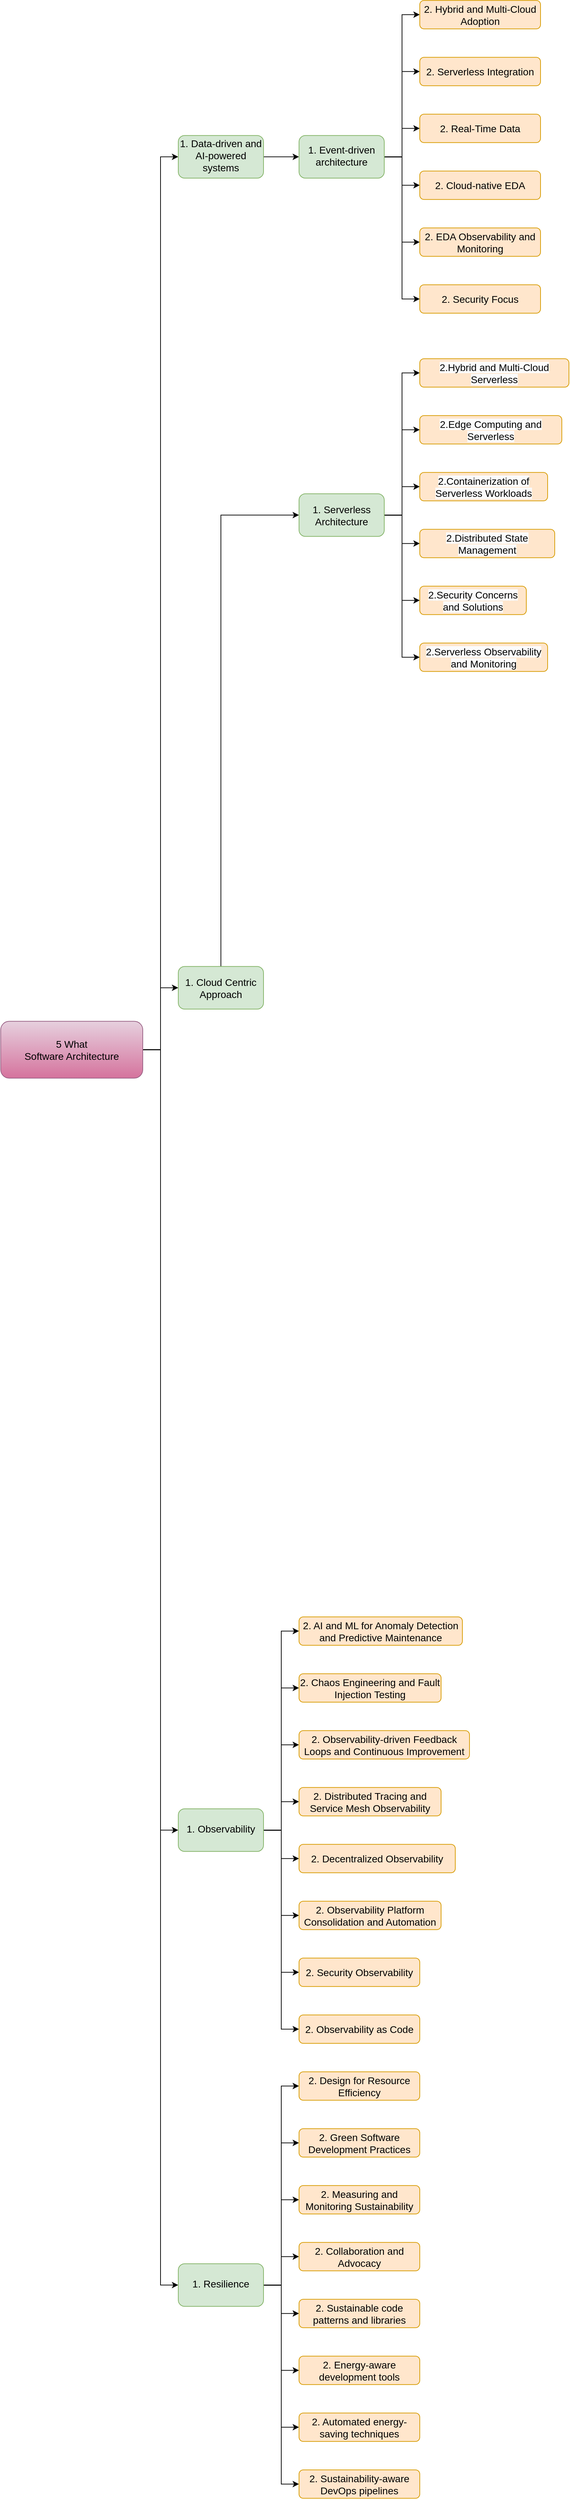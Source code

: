 <mxfile version="22.1.21" type="github" pages="4">
  <diagram name="Copy of FiveWhatSA" id="Yakz9CkWHYuAtXK1mDK1">
    <mxGraphModel dx="2788" dy="-68" grid="1" gridSize="10" guides="1" tooltips="1" connect="1" arrows="1" fold="1" page="1" pageScale="1" pageWidth="850" pageHeight="1100" math="0" shadow="0">
      <root>
        <mxCell id="X3p9GfTBQpLmAsuJgR_G-0" />
        <mxCell id="X3p9GfTBQpLmAsuJgR_G-1" parent="X3p9GfTBQpLmAsuJgR_G-0" />
        <mxCell id="X3p9GfTBQpLmAsuJgR_G-2" value="" style="rounded=0;orthogonalLoop=1;jettySize=auto;html=1;edgeStyle=orthogonalEdgeStyle;entryX=0;entryY=0.5;entryDx=0;entryDy=0;exitX=0.5;exitY=0;exitDx=0;exitDy=0;orthogonal=1;" edge="1" parent="X3p9GfTBQpLmAsuJgR_G-1" source="X3p9GfTBQpLmAsuJgR_G-5" target="X3p9GfTBQpLmAsuJgR_G-12">
          <mxGeometry relative="1" as="geometry" />
        </mxCell>
        <mxCell id="X3p9GfTBQpLmAsuJgR_G-5" value="1. Cloud Centric Approach" style="rounded=1;whiteSpace=wrap;html=1;fontSize=14;fillColor=#d5e8d4;strokeColor=#82b366;" vertex="1" parent="X3p9GfTBQpLmAsuJgR_G-1">
          <mxGeometry x="-490" y="3505.6" width="120" height="60" as="geometry" />
        </mxCell>
        <mxCell id="X3p9GfTBQpLmAsuJgR_G-6" style="edgeStyle=orthogonalEdgeStyle;shape=connector;rounded=0;orthogonalLoop=1;jettySize=auto;html=1;labelBackgroundColor=default;strokeColor=default;align=center;verticalAlign=middle;fontFamily=Helvetica;fontSize=11;fontColor=default;endArrow=classic;entryX=0;entryY=0.5;entryDx=0;entryDy=0;orthogonal=1;" edge="1" parent="X3p9GfTBQpLmAsuJgR_G-1" source="X3p9GfTBQpLmAsuJgR_G-12" target="X3p9GfTBQpLmAsuJgR_G-74">
          <mxGeometry relative="1" as="geometry" />
        </mxCell>
        <mxCell id="X3p9GfTBQpLmAsuJgR_G-7" style="edgeStyle=orthogonalEdgeStyle;shape=connector;rounded=0;orthogonalLoop=1;jettySize=auto;html=1;entryX=0;entryY=0.5;entryDx=0;entryDy=0;labelBackgroundColor=default;strokeColor=default;align=center;verticalAlign=middle;fontFamily=Helvetica;fontSize=11;fontColor=default;endArrow=classic;orthogonal=1;" edge="1" parent="X3p9GfTBQpLmAsuJgR_G-1" source="X3p9GfTBQpLmAsuJgR_G-12" target="X3p9GfTBQpLmAsuJgR_G-75">
          <mxGeometry relative="1" as="geometry" />
        </mxCell>
        <mxCell id="X3p9GfTBQpLmAsuJgR_G-8" style="edgeStyle=orthogonalEdgeStyle;shape=connector;rounded=0;orthogonalLoop=1;jettySize=auto;html=1;entryX=0;entryY=0.5;entryDx=0;entryDy=0;labelBackgroundColor=default;strokeColor=default;align=center;verticalAlign=middle;fontFamily=Helvetica;fontSize=11;fontColor=default;endArrow=classic;orthogonal=1;" edge="1" parent="X3p9GfTBQpLmAsuJgR_G-1" source="X3p9GfTBQpLmAsuJgR_G-12" target="X3p9GfTBQpLmAsuJgR_G-76">
          <mxGeometry relative="1" as="geometry" />
        </mxCell>
        <mxCell id="X3p9GfTBQpLmAsuJgR_G-9" style="edgeStyle=orthogonalEdgeStyle;shape=connector;rounded=0;orthogonalLoop=1;jettySize=auto;html=1;entryX=0;entryY=0.5;entryDx=0;entryDy=0;labelBackgroundColor=default;strokeColor=default;align=center;verticalAlign=middle;fontFamily=Helvetica;fontSize=11;fontColor=default;endArrow=classic;orthogonal=1;" edge="1" parent="X3p9GfTBQpLmAsuJgR_G-1" source="X3p9GfTBQpLmAsuJgR_G-12" target="X3p9GfTBQpLmAsuJgR_G-77">
          <mxGeometry relative="1" as="geometry" />
        </mxCell>
        <mxCell id="X3p9GfTBQpLmAsuJgR_G-10" style="edgeStyle=orthogonalEdgeStyle;shape=connector;rounded=0;orthogonalLoop=1;jettySize=auto;html=1;entryX=0;entryY=0.5;entryDx=0;entryDy=0;labelBackgroundColor=default;strokeColor=default;align=center;verticalAlign=middle;fontFamily=Helvetica;fontSize=11;fontColor=default;endArrow=classic;orthogonal=1;" edge="1" parent="X3p9GfTBQpLmAsuJgR_G-1" source="X3p9GfTBQpLmAsuJgR_G-12" target="X3p9GfTBQpLmAsuJgR_G-78">
          <mxGeometry relative="1" as="geometry" />
        </mxCell>
        <mxCell id="X3p9GfTBQpLmAsuJgR_G-11" style="edgeStyle=orthogonalEdgeStyle;shape=connector;rounded=0;orthogonalLoop=1;jettySize=auto;html=1;entryX=0;entryY=0.5;entryDx=0;entryDy=0;labelBackgroundColor=default;strokeColor=default;align=center;verticalAlign=middle;fontFamily=Helvetica;fontSize=11;fontColor=default;endArrow=classic;orthogonal=1;" edge="1" parent="X3p9GfTBQpLmAsuJgR_G-1" source="X3p9GfTBQpLmAsuJgR_G-12" target="X3p9GfTBQpLmAsuJgR_G-79">
          <mxGeometry relative="1" as="geometry" />
        </mxCell>
        <mxCell id="X3p9GfTBQpLmAsuJgR_G-12" value="1. Serverless Architecture" style="rounded=1;whiteSpace=wrap;html=1;fontSize=14;fillColor=#d5e8d4;strokeColor=#82b366;" vertex="1" parent="X3p9GfTBQpLmAsuJgR_G-1">
          <mxGeometry x="-320" y="2840.6" width="120" height="60" as="geometry" />
        </mxCell>
        <mxCell id="X3p9GfTBQpLmAsuJgR_G-27" style="edgeStyle=orthogonalEdgeStyle;rounded=0;orthogonalLoop=1;jettySize=auto;html=1;entryX=0;entryY=0.5;entryDx=0;entryDy=0;" edge="1" parent="X3p9GfTBQpLmAsuJgR_G-1" source="X3p9GfTBQpLmAsuJgR_G-32" target="X3p9GfTBQpLmAsuJgR_G-36">
          <mxGeometry relative="1" as="geometry" />
        </mxCell>
        <mxCell id="X3p9GfTBQpLmAsuJgR_G-28" style="edgeStyle=orthogonalEdgeStyle;rounded=0;orthogonalLoop=1;jettySize=auto;html=1;entryX=0;entryY=0.5;entryDx=0;entryDy=0;" edge="1" parent="X3p9GfTBQpLmAsuJgR_G-1" source="X3p9GfTBQpLmAsuJgR_G-32" target="X3p9GfTBQpLmAsuJgR_G-5">
          <mxGeometry relative="1" as="geometry" />
        </mxCell>
        <mxCell id="X3p9GfTBQpLmAsuJgR_G-29" style="edgeStyle=orthogonalEdgeStyle;rounded=0;orthogonalLoop=1;jettySize=auto;html=1;entryX=0;entryY=0.5;entryDx=0;entryDy=0;" edge="1" parent="X3p9GfTBQpLmAsuJgR_G-1" source="X3p9GfTBQpLmAsuJgR_G-32" target="X3p9GfTBQpLmAsuJgR_G-59">
          <mxGeometry relative="1" as="geometry" />
        </mxCell>
        <mxCell id="X3p9GfTBQpLmAsuJgR_G-31" style="edgeStyle=orthogonalEdgeStyle;rounded=0;orthogonalLoop=1;jettySize=auto;html=1;entryX=0;entryY=0.5;entryDx=0;entryDy=0;" edge="1" parent="X3p9GfTBQpLmAsuJgR_G-1" source="X3p9GfTBQpLmAsuJgR_G-32" target="X3p9GfTBQpLmAsuJgR_G-114">
          <mxGeometry relative="1" as="geometry" />
        </mxCell>
        <mxCell id="X3p9GfTBQpLmAsuJgR_G-32" value="5 What&lt;br&gt;Software Architecture" style="rounded=1;whiteSpace=wrap;html=1;fontSize=14;fillColor=#e6d0de;strokeColor=#996185;gradientColor=#d5739d;" vertex="1" parent="X3p9GfTBQpLmAsuJgR_G-1">
          <mxGeometry x="-740" y="3582.8" width="200" height="80" as="geometry" />
        </mxCell>
        <mxCell id="X3p9GfTBQpLmAsuJgR_G-34" value="" style="edgeStyle=orthogonalEdgeStyle;shape=connector;rounded=0;orthogonalLoop=1;jettySize=auto;html=1;labelBackgroundColor=default;strokeColor=default;align=center;verticalAlign=middle;fontFamily=Helvetica;fontSize=11;fontColor=default;endArrow=classic;orthogonal=1;" edge="1" parent="X3p9GfTBQpLmAsuJgR_G-1" source="X3p9GfTBQpLmAsuJgR_G-36" target="X3p9GfTBQpLmAsuJgR_G-48">
          <mxGeometry relative="1" as="geometry" />
        </mxCell>
        <mxCell id="X3p9GfTBQpLmAsuJgR_G-36" value="1.&amp;nbsp;&lt;span style=&quot;background-color: initial;&quot;&gt;Data-driven and AI-powered systems&lt;br&gt;&lt;/span&gt;&lt;ul style=&quot;--tw-border-spacing-x: 0; --tw-border-spacing-y: 0; --tw-translate-x: 0; --tw-translate-y: 0; --tw-rotate: 0; --tw-skew-x: 0; --tw-skew-y: 0; --tw-scale-x: 1; --tw-scale-y: 1; --tw-pan-x: ; --tw-pan-y: ; --tw-pinch-zoom: ; --tw-scroll-snap-strictness: proximity; --tw-ordinal: ; --tw-slashed-zero: ; --tw-numeric-figure: ; --tw-numeric-spacing: ; --tw-numeric-fraction: ; --tw-ring-inset: ; --tw-ring-offset-width: 0px; --tw-ring-offset-color: #fff; --tw-ring-color: rgb(59 130 246 / .5); --tw-ring-offset-shadow: 0 0 #0000; --tw-ring-shadow: 0 0 #0000; --tw-shadow: 0 0 #0000; --tw-shadow-colored: 0 0 #0000; --tw-blur: ; --tw-brightness: ; --tw-contrast: ; --tw-grayscale: ; --tw-hue-rotate: ; --tw-invert: ; --tw-saturate: ; --tw-sepia: ; --tw-drop-shadow: ; --tw-backdrop-blur: ; --tw-backdrop-brightness: ; --tw-backdrop-contrast: ; --tw-backdrop-grayscale: ; --tw-backdrop-hue-rotate: ; --tw-backdrop-invert: ; --tw-backdrop-opacity: ; --tw-backdrop-saturate: ; --tw-backdrop-sepia: ; margin: 4px 0px; padding-inline-start: 36px;&quot; data-sourcepos=&quot;11:1-14:0&quot;&gt;&lt;span style=&quot;--tw-border-spacing-x: 0; --tw-border-spacing-y: 0; --tw-translate-x: 0; --tw-translate-y: 0; --tw-rotate: 0; --tw-skew-x: 0; --tw-skew-y: 0; --tw-scale-x: 1; --tw-scale-y: 1; --tw-pan-x: ; --tw-pan-y: ; --tw-pinch-zoom: ; --tw-scroll-snap-strictness: proximity; --tw-ordinal: ; --tw-slashed-zero: ; --tw-numeric-figure: ; --tw-numeric-spacing: ; --tw-numeric-fraction: ; --tw-ring-inset: ; --tw-ring-offset-width: 0px; --tw-ring-offset-color: #fff; --tw-ring-color: rgb(59 130 246 / .5); --tw-ring-offset-shadow: 0 0 #0000; --tw-ring-shadow: 0 0 #0000; --tw-shadow: 0 0 #0000; --tw-shadow-colored: 0 0 #0000; --tw-blur: ; --tw-brightness: ; --tw-contrast: ; --tw-grayscale: ; --tw-hue-rotate: ; --tw-invert: ; --tw-saturate: ; --tw-sepia: ; --tw-drop-shadow: ; --tw-backdrop-blur: ; --tw-backdrop-brightness: ; --tw-backdrop-contrast: ; --tw-backdrop-grayscale: ; --tw-backdrop-hue-rotate: ; --tw-backdrop-invert: ; --tw-backdrop-opacity: ; --tw-backdrop-saturate: ; --tw-backdrop-sepia: ; color: rgb(227, 227, 227); font-family: &amp;quot;Google Sans&amp;quot;, &amp;quot;Helvetica Neue&amp;quot;, sans-serif; font-size: 16px; text-align: start; background-color: rgb(19, 19, 20);&quot;&gt;&lt;/span&gt;&lt;/ul&gt;" style="rounded=1;whiteSpace=wrap;html=1;fontSize=14;fillColor=#d5e8d4;strokeColor=#82b366;" vertex="1" parent="X3p9GfTBQpLmAsuJgR_G-1">
          <mxGeometry x="-490" y="2336.6" width="120" height="60" as="geometry" />
        </mxCell>
        <mxCell id="X3p9GfTBQpLmAsuJgR_G-42" style="edgeStyle=orthogonalEdgeStyle;rounded=0;orthogonalLoop=1;jettySize=auto;html=1;entryX=0;entryY=0.5;entryDx=0;entryDy=0;" edge="1" parent="X3p9GfTBQpLmAsuJgR_G-1" source="X3p9GfTBQpLmAsuJgR_G-48" target="X3p9GfTBQpLmAsuJgR_G-93">
          <mxGeometry relative="1" as="geometry" />
        </mxCell>
        <mxCell id="X3p9GfTBQpLmAsuJgR_G-43" style="edgeStyle=orthogonalEdgeStyle;rounded=0;orthogonalLoop=1;jettySize=auto;html=1;entryX=0;entryY=0.5;entryDx=0;entryDy=0;" edge="1" parent="X3p9GfTBQpLmAsuJgR_G-1" source="X3p9GfTBQpLmAsuJgR_G-48" target="X3p9GfTBQpLmAsuJgR_G-92">
          <mxGeometry relative="1" as="geometry" />
        </mxCell>
        <mxCell id="X3p9GfTBQpLmAsuJgR_G-44" style="edgeStyle=orthogonalEdgeStyle;rounded=0;orthogonalLoop=1;jettySize=auto;html=1;entryX=0;entryY=0.5;entryDx=0;entryDy=0;" edge="1" parent="X3p9GfTBQpLmAsuJgR_G-1" source="X3p9GfTBQpLmAsuJgR_G-48" target="X3p9GfTBQpLmAsuJgR_G-94">
          <mxGeometry relative="1" as="geometry" />
        </mxCell>
        <mxCell id="X3p9GfTBQpLmAsuJgR_G-45" style="edgeStyle=orthogonalEdgeStyle;rounded=0;orthogonalLoop=1;jettySize=auto;html=1;entryX=0;entryY=0.5;entryDx=0;entryDy=0;" edge="1" parent="X3p9GfTBQpLmAsuJgR_G-1" source="X3p9GfTBQpLmAsuJgR_G-48" target="X3p9GfTBQpLmAsuJgR_G-97">
          <mxGeometry relative="1" as="geometry" />
        </mxCell>
        <mxCell id="X3p9GfTBQpLmAsuJgR_G-46" style="edgeStyle=orthogonalEdgeStyle;rounded=0;orthogonalLoop=1;jettySize=auto;html=1;entryX=0;entryY=0.5;entryDx=0;entryDy=0;" edge="1" parent="X3p9GfTBQpLmAsuJgR_G-1" source="X3p9GfTBQpLmAsuJgR_G-48" target="X3p9GfTBQpLmAsuJgR_G-96">
          <mxGeometry relative="1" as="geometry" />
        </mxCell>
        <mxCell id="X3p9GfTBQpLmAsuJgR_G-47" style="edgeStyle=orthogonalEdgeStyle;rounded=0;orthogonalLoop=1;jettySize=auto;html=1;entryX=0;entryY=0.5;entryDx=0;entryDy=0;" edge="1" parent="X3p9GfTBQpLmAsuJgR_G-1" source="X3p9GfTBQpLmAsuJgR_G-48" target="X3p9GfTBQpLmAsuJgR_G-95">
          <mxGeometry relative="1" as="geometry" />
        </mxCell>
        <mxCell id="X3p9GfTBQpLmAsuJgR_G-48" value="1.&amp;nbsp;Event-driven architecture&lt;span style=&quot;background-color: initial;&quot;&gt;&lt;br&gt;&lt;/span&gt;&lt;ul style=&quot;--tw-border-spacing-x: 0; --tw-border-spacing-y: 0; --tw-translate-x: 0; --tw-translate-y: 0; --tw-rotate: 0; --tw-skew-x: 0; --tw-skew-y: 0; --tw-scale-x: 1; --tw-scale-y: 1; --tw-pan-x: ; --tw-pan-y: ; --tw-pinch-zoom: ; --tw-scroll-snap-strictness: proximity; --tw-ordinal: ; --tw-slashed-zero: ; --tw-numeric-figure: ; --tw-numeric-spacing: ; --tw-numeric-fraction: ; --tw-ring-inset: ; --tw-ring-offset-width: 0px; --tw-ring-offset-color: #fff; --tw-ring-color: rgb(59 130 246 / .5); --tw-ring-offset-shadow: 0 0 #0000; --tw-ring-shadow: 0 0 #0000; --tw-shadow: 0 0 #0000; --tw-shadow-colored: 0 0 #0000; --tw-blur: ; --tw-brightness: ; --tw-contrast: ; --tw-grayscale: ; --tw-hue-rotate: ; --tw-invert: ; --tw-saturate: ; --tw-sepia: ; --tw-drop-shadow: ; --tw-backdrop-blur: ; --tw-backdrop-brightness: ; --tw-backdrop-contrast: ; --tw-backdrop-grayscale: ; --tw-backdrop-hue-rotate: ; --tw-backdrop-invert: ; --tw-backdrop-opacity: ; --tw-backdrop-saturate: ; --tw-backdrop-sepia: ; margin: 4px 0px; padding-inline-start: 36px;&quot; data-sourcepos=&quot;11:1-14:0&quot;&gt;&lt;span style=&quot;--tw-border-spacing-x: 0; --tw-border-spacing-y: 0; --tw-translate-x: 0; --tw-translate-y: 0; --tw-rotate: 0; --tw-skew-x: 0; --tw-skew-y: 0; --tw-scale-x: 1; --tw-scale-y: 1; --tw-pan-x: ; --tw-pan-y: ; --tw-pinch-zoom: ; --tw-scroll-snap-strictness: proximity; --tw-ordinal: ; --tw-slashed-zero: ; --tw-numeric-figure: ; --tw-numeric-spacing: ; --tw-numeric-fraction: ; --tw-ring-inset: ; --tw-ring-offset-width: 0px; --tw-ring-offset-color: #fff; --tw-ring-color: rgb(59 130 246 / .5); --tw-ring-offset-shadow: 0 0 #0000; --tw-ring-shadow: 0 0 #0000; --tw-shadow: 0 0 #0000; --tw-shadow-colored: 0 0 #0000; --tw-blur: ; --tw-brightness: ; --tw-contrast: ; --tw-grayscale: ; --tw-hue-rotate: ; --tw-invert: ; --tw-saturate: ; --tw-sepia: ; --tw-drop-shadow: ; --tw-backdrop-blur: ; --tw-backdrop-brightness: ; --tw-backdrop-contrast: ; --tw-backdrop-grayscale: ; --tw-backdrop-hue-rotate: ; --tw-backdrop-invert: ; --tw-backdrop-opacity: ; --tw-backdrop-saturate: ; --tw-backdrop-sepia: ; color: rgb(227, 227, 227); font-family: &amp;quot;Google Sans&amp;quot;, &amp;quot;Helvetica Neue&amp;quot;, sans-serif; font-size: 16px; text-align: start; background-color: rgb(19, 19, 20);&quot;&gt;&lt;/span&gt;&lt;/ul&gt;" style="rounded=1;whiteSpace=wrap;html=1;fontSize=14;fillColor=#d5e8d4;strokeColor=#82b366;" vertex="1" parent="X3p9GfTBQpLmAsuJgR_G-1">
          <mxGeometry x="-320" y="2336.6" width="120" height="60" as="geometry" />
        </mxCell>
        <mxCell id="X3p9GfTBQpLmAsuJgR_G-51" style="edgeStyle=orthogonalEdgeStyle;rounded=0;orthogonalLoop=1;jettySize=auto;html=1;entryX=0;entryY=0.5;entryDx=0;entryDy=0;" edge="1" parent="X3p9GfTBQpLmAsuJgR_G-1" source="X3p9GfTBQpLmAsuJgR_G-59" target="X3p9GfTBQpLmAsuJgR_G-98">
          <mxGeometry relative="1" as="geometry" />
        </mxCell>
        <mxCell id="X3p9GfTBQpLmAsuJgR_G-52" style="edgeStyle=orthogonalEdgeStyle;rounded=0;orthogonalLoop=1;jettySize=auto;html=1;entryX=0;entryY=0.5;entryDx=0;entryDy=0;" edge="1" parent="X3p9GfTBQpLmAsuJgR_G-1" source="X3p9GfTBQpLmAsuJgR_G-59" target="X3p9GfTBQpLmAsuJgR_G-99">
          <mxGeometry relative="1" as="geometry" />
        </mxCell>
        <mxCell id="X3p9GfTBQpLmAsuJgR_G-53" style="edgeStyle=orthogonalEdgeStyle;rounded=0;orthogonalLoop=1;jettySize=auto;html=1;entryX=0;entryY=0.5;entryDx=0;entryDy=0;" edge="1" parent="X3p9GfTBQpLmAsuJgR_G-1" source="X3p9GfTBQpLmAsuJgR_G-59" target="X3p9GfTBQpLmAsuJgR_G-102">
          <mxGeometry relative="1" as="geometry" />
        </mxCell>
        <mxCell id="X3p9GfTBQpLmAsuJgR_G-54" style="edgeStyle=orthogonalEdgeStyle;rounded=0;orthogonalLoop=1;jettySize=auto;html=1;entryX=0;entryY=0.5;entryDx=0;entryDy=0;" edge="1" parent="X3p9GfTBQpLmAsuJgR_G-1" source="X3p9GfTBQpLmAsuJgR_G-59" target="X3p9GfTBQpLmAsuJgR_G-100">
          <mxGeometry relative="1" as="geometry" />
        </mxCell>
        <mxCell id="X3p9GfTBQpLmAsuJgR_G-55" style="edgeStyle=orthogonalEdgeStyle;rounded=0;orthogonalLoop=1;jettySize=auto;html=1;entryX=0;entryY=0.5;entryDx=0;entryDy=0;" edge="1" parent="X3p9GfTBQpLmAsuJgR_G-1" source="X3p9GfTBQpLmAsuJgR_G-59" target="X3p9GfTBQpLmAsuJgR_G-103">
          <mxGeometry relative="1" as="geometry" />
        </mxCell>
        <mxCell id="X3p9GfTBQpLmAsuJgR_G-56" style="edgeStyle=orthogonalEdgeStyle;rounded=0;orthogonalLoop=1;jettySize=auto;html=1;entryX=0;entryY=0.5;entryDx=0;entryDy=0;" edge="1" parent="X3p9GfTBQpLmAsuJgR_G-1" source="X3p9GfTBQpLmAsuJgR_G-59" target="X3p9GfTBQpLmAsuJgR_G-101">
          <mxGeometry relative="1" as="geometry" />
        </mxCell>
        <mxCell id="X3p9GfTBQpLmAsuJgR_G-57" style="edgeStyle=orthogonalEdgeStyle;rounded=0;orthogonalLoop=1;jettySize=auto;html=1;entryX=0;entryY=0.5;entryDx=0;entryDy=0;" edge="1" parent="X3p9GfTBQpLmAsuJgR_G-1" source="X3p9GfTBQpLmAsuJgR_G-59" target="X3p9GfTBQpLmAsuJgR_G-104">
          <mxGeometry relative="1" as="geometry" />
        </mxCell>
        <mxCell id="X3p9GfTBQpLmAsuJgR_G-58" style="edgeStyle=orthogonalEdgeStyle;rounded=0;orthogonalLoop=1;jettySize=auto;html=1;entryX=0;entryY=0.5;entryDx=0;entryDy=0;" edge="1" parent="X3p9GfTBQpLmAsuJgR_G-1" source="X3p9GfTBQpLmAsuJgR_G-59" target="X3p9GfTBQpLmAsuJgR_G-105">
          <mxGeometry relative="1" as="geometry" />
        </mxCell>
        <mxCell id="X3p9GfTBQpLmAsuJgR_G-59" value="1.&amp;nbsp;Observability&lt;span style=&quot;background-color: initial;&quot;&gt;&lt;br&gt;&lt;/span&gt;&lt;ul style=&quot;--tw-border-spacing-x: 0; --tw-border-spacing-y: 0; --tw-translate-x: 0; --tw-translate-y: 0; --tw-rotate: 0; --tw-skew-x: 0; --tw-skew-y: 0; --tw-scale-x: 1; --tw-scale-y: 1; --tw-pan-x: ; --tw-pan-y: ; --tw-pinch-zoom: ; --tw-scroll-snap-strictness: proximity; --tw-ordinal: ; --tw-slashed-zero: ; --tw-numeric-figure: ; --tw-numeric-spacing: ; --tw-numeric-fraction: ; --tw-ring-inset: ; --tw-ring-offset-width: 0px; --tw-ring-offset-color: #fff; --tw-ring-color: rgb(59 130 246 / .5); --tw-ring-offset-shadow: 0 0 #0000; --tw-ring-shadow: 0 0 #0000; --tw-shadow: 0 0 #0000; --tw-shadow-colored: 0 0 #0000; --tw-blur: ; --tw-brightness: ; --tw-contrast: ; --tw-grayscale: ; --tw-hue-rotate: ; --tw-invert: ; --tw-saturate: ; --tw-sepia: ; --tw-drop-shadow: ; --tw-backdrop-blur: ; --tw-backdrop-brightness: ; --tw-backdrop-contrast: ; --tw-backdrop-grayscale: ; --tw-backdrop-hue-rotate: ; --tw-backdrop-invert: ; --tw-backdrop-opacity: ; --tw-backdrop-saturate: ; --tw-backdrop-sepia: ; margin: 4px 0px; padding-inline-start: 36px;&quot; data-sourcepos=&quot;11:1-14:0&quot;&gt;&lt;span style=&quot;--tw-border-spacing-x: 0; --tw-border-spacing-y: 0; --tw-translate-x: 0; --tw-translate-y: 0; --tw-rotate: 0; --tw-skew-x: 0; --tw-skew-y: 0; --tw-scale-x: 1; --tw-scale-y: 1; --tw-pan-x: ; --tw-pan-y: ; --tw-pinch-zoom: ; --tw-scroll-snap-strictness: proximity; --tw-ordinal: ; --tw-slashed-zero: ; --tw-numeric-figure: ; --tw-numeric-spacing: ; --tw-numeric-fraction: ; --tw-ring-inset: ; --tw-ring-offset-width: 0px; --tw-ring-offset-color: #fff; --tw-ring-color: rgb(59 130 246 / .5); --tw-ring-offset-shadow: 0 0 #0000; --tw-ring-shadow: 0 0 #0000; --tw-shadow: 0 0 #0000; --tw-shadow-colored: 0 0 #0000; --tw-blur: ; --tw-brightness: ; --tw-contrast: ; --tw-grayscale: ; --tw-hue-rotate: ; --tw-invert: ; --tw-saturate: ; --tw-sepia: ; --tw-drop-shadow: ; --tw-backdrop-blur: ; --tw-backdrop-brightness: ; --tw-backdrop-contrast: ; --tw-backdrop-grayscale: ; --tw-backdrop-hue-rotate: ; --tw-backdrop-invert: ; --tw-backdrop-opacity: ; --tw-backdrop-saturate: ; --tw-backdrop-sepia: ; color: rgb(227, 227, 227); font-family: &amp;quot;Google Sans&amp;quot;, &amp;quot;Helvetica Neue&amp;quot;, sans-serif; font-size: 16px; text-align: start; background-color: rgb(19, 19, 20);&quot;&gt;&lt;/span&gt;&lt;/ul&gt;" style="rounded=1;whiteSpace=wrap;html=1;fontSize=14;fillColor=#d5e8d4;strokeColor=#82b366;" vertex="1" parent="X3p9GfTBQpLmAsuJgR_G-1">
          <mxGeometry x="-490" y="4690.6" width="120" height="60" as="geometry" />
        </mxCell>
        <mxCell id="X3p9GfTBQpLmAsuJgR_G-74" value="&lt;span style=&quot;color: rgb(0, 0, 0); font-family: Helvetica; font-size: 14px; font-style: normal; font-variant-ligatures: normal; font-variant-caps: normal; font-weight: 400; letter-spacing: normal; orphans: 2; text-align: left; text-indent: 0px; text-transform: none; widows: 2; word-spacing: 0px; -webkit-text-stroke-width: 0px; background-color: rgb(251, 251, 251); text-decoration-thickness: initial; text-decoration-style: initial; text-decoration-color: initial; float: none; display: inline !important;&quot;&gt;2.Hybrid and Multi-Cloud Serverless&lt;/span&gt;&lt;br style=&quot;--tw-border-spacing-x: 0; --tw-border-spacing-y: 0; --tw-translate-x: 0; --tw-translate-y: 0; --tw-rotate: 0; --tw-skew-x: 0; --tw-skew-y: 0; --tw-scale-x: 1; --tw-scale-y: 1; --tw-pan-x: ; --tw-pan-y: ; --tw-pinch-zoom: ; --tw-scroll-snap-strictness: proximity; --tw-ordinal: ; --tw-slashed-zero: ; --tw-numeric-figure: ; --tw-numeric-spacing: ; --tw-numeric-fraction: ; --tw-ring-inset: ; --tw-ring-offset-width: 0px; --tw-ring-offset-color: #fff; --tw-ring-color: rgb(59 130 246 / .5); --tw-ring-offset-shadow: 0 0 #0000; --tw-ring-shadow: 0 0 #0000; --tw-shadow: 0 0 #0000; --tw-shadow-colored: 0 0 #0000; --tw-blur: ; --tw-brightness: ; --tw-contrast: ; --tw-grayscale: ; --tw-hue-rotate: ; --tw-invert: ; --tw-saturate: ; --tw-sepia: ; --tw-drop-shadow: ; --tw-backdrop-blur: ; --tw-backdrop-brightness: ; --tw-backdrop-contrast: ; --tw-backdrop-grayscale: ; --tw-backdrop-hue-rotate: ; --tw-backdrop-invert: ; --tw-backdrop-opacity: ; --tw-backdrop-saturate: ; --tw-backdrop-sepia: ; border-color: var(--border-color); padding: 0px; margin: 0px; color: rgb(0, 0, 0); font-family: Helvetica; font-size: 14px; font-style: normal; font-variant-ligatures: normal; font-variant-caps: normal; font-weight: 400; letter-spacing: normal; orphans: 2; text-align: left; text-indent: 0px; text-transform: none; widows: 2; word-spacing: 0px; -webkit-text-stroke-width: 0px; background-color: rgb(251, 251, 251); text-decoration-thickness: initial; text-decoration-style: initial; text-decoration-color: initial;&quot;&gt;" style="rounded=1;whiteSpace=wrap;html=1;fontSize=14;fillColor=#ffe6cc;strokeColor=#d79b00;" vertex="1" parent="X3p9GfTBQpLmAsuJgR_G-1">
          <mxGeometry x="-150" y="2650.6" width="210" height="40" as="geometry" />
        </mxCell>
        <mxCell id="X3p9GfTBQpLmAsuJgR_G-75" value="&lt;span style=&quot;color: rgb(0, 0, 0); font-family: Helvetica; font-size: 14px; font-style: normal; font-variant-ligatures: normal; font-variant-caps: normal; font-weight: 400; letter-spacing: normal; orphans: 2; text-align: left; text-indent: 0px; text-transform: none; widows: 2; word-spacing: 0px; -webkit-text-stroke-width: 0px; background-color: rgb(251, 251, 251); text-decoration-thickness: initial; text-decoration-style: initial; text-decoration-color: initial; float: none; display: inline !important;&quot;&gt;2.Edge Computing and Serverless&lt;/span&gt;&lt;br style=&quot;--tw-border-spacing-x: 0; --tw-border-spacing-y: 0; --tw-translate-x: 0; --tw-translate-y: 0; --tw-rotate: 0; --tw-skew-x: 0; --tw-skew-y: 0; --tw-scale-x: 1; --tw-scale-y: 1; --tw-pan-x: ; --tw-pan-y: ; --tw-pinch-zoom: ; --tw-scroll-snap-strictness: proximity; --tw-ordinal: ; --tw-slashed-zero: ; --tw-numeric-figure: ; --tw-numeric-spacing: ; --tw-numeric-fraction: ; --tw-ring-inset: ; --tw-ring-offset-width: 0px; --tw-ring-offset-color: #fff; --tw-ring-color: rgb(59 130 246 / .5); --tw-ring-offset-shadow: 0 0 #0000; --tw-ring-shadow: 0 0 #0000; --tw-shadow: 0 0 #0000; --tw-shadow-colored: 0 0 #0000; --tw-blur: ; --tw-brightness: ; --tw-contrast: ; --tw-grayscale: ; --tw-hue-rotate: ; --tw-invert: ; --tw-saturate: ; --tw-sepia: ; --tw-drop-shadow: ; --tw-backdrop-blur: ; --tw-backdrop-brightness: ; --tw-backdrop-contrast: ; --tw-backdrop-grayscale: ; --tw-backdrop-hue-rotate: ; --tw-backdrop-invert: ; --tw-backdrop-opacity: ; --tw-backdrop-saturate: ; --tw-backdrop-sepia: ; border-color: var(--border-color); padding: 0px; margin: 0px; color: rgb(0, 0, 0); font-family: Helvetica; font-size: 14px; font-style: normal; font-variant-ligatures: normal; font-variant-caps: normal; font-weight: 400; letter-spacing: normal; orphans: 2; text-align: left; text-indent: 0px; text-transform: none; widows: 2; word-spacing: 0px; -webkit-text-stroke-width: 0px; background-color: rgb(251, 251, 251); text-decoration-thickness: initial; text-decoration-style: initial; text-decoration-color: initial;&quot;&gt;" style="rounded=1;whiteSpace=wrap;html=1;fontSize=14;fillColor=#ffe6cc;strokeColor=#d79b00;" vertex="1" parent="X3p9GfTBQpLmAsuJgR_G-1">
          <mxGeometry x="-150" y="2730.6" width="200" height="40" as="geometry" />
        </mxCell>
        <mxCell id="X3p9GfTBQpLmAsuJgR_G-76" value="&lt;span style=&quot;color: rgb(0, 0, 0); font-family: Helvetica; font-size: 14px; font-style: normal; font-variant-ligatures: normal; font-variant-caps: normal; font-weight: 400; letter-spacing: normal; orphans: 2; text-align: left; text-indent: 0px; text-transform: none; widows: 2; word-spacing: 0px; -webkit-text-stroke-width: 0px; background-color: rgb(251, 251, 251); text-decoration-thickness: initial; text-decoration-style: initial; text-decoration-color: initial; float: none; display: inline !important;&quot;&gt;2.Containerization of Serverless Workloads&lt;/span&gt;&lt;br style=&quot;--tw-border-spacing-x: 0; --tw-border-spacing-y: 0; --tw-translate-x: 0; --tw-translate-y: 0; --tw-rotate: 0; --tw-skew-x: 0; --tw-skew-y: 0; --tw-scale-x: 1; --tw-scale-y: 1; --tw-pan-x: ; --tw-pan-y: ; --tw-pinch-zoom: ; --tw-scroll-snap-strictness: proximity; --tw-ordinal: ; --tw-slashed-zero: ; --tw-numeric-figure: ; --tw-numeric-spacing: ; --tw-numeric-fraction: ; --tw-ring-inset: ; --tw-ring-offset-width: 0px; --tw-ring-offset-color: #fff; --tw-ring-color: rgb(59 130 246 / .5); --tw-ring-offset-shadow: 0 0 #0000; --tw-ring-shadow: 0 0 #0000; --tw-shadow: 0 0 #0000; --tw-shadow-colored: 0 0 #0000; --tw-blur: ; --tw-brightness: ; --tw-contrast: ; --tw-grayscale: ; --tw-hue-rotate: ; --tw-invert: ; --tw-saturate: ; --tw-sepia: ; --tw-drop-shadow: ; --tw-backdrop-blur: ; --tw-backdrop-brightness: ; --tw-backdrop-contrast: ; --tw-backdrop-grayscale: ; --tw-backdrop-hue-rotate: ; --tw-backdrop-invert: ; --tw-backdrop-opacity: ; --tw-backdrop-saturate: ; --tw-backdrop-sepia: ; border-color: var(--border-color); padding: 0px; margin: 0px; color: rgb(0, 0, 0); font-family: Helvetica; font-size: 14px; font-style: normal; font-variant-ligatures: normal; font-variant-caps: normal; font-weight: 400; letter-spacing: normal; orphans: 2; text-align: left; text-indent: 0px; text-transform: none; widows: 2; word-spacing: 0px; -webkit-text-stroke-width: 0px; background-color: rgb(251, 251, 251); text-decoration-thickness: initial; text-decoration-style: initial; text-decoration-color: initial;&quot;&gt;" style="rounded=1;whiteSpace=wrap;html=1;fontSize=14;fillColor=#ffe6cc;strokeColor=#d79b00;" vertex="1" parent="X3p9GfTBQpLmAsuJgR_G-1">
          <mxGeometry x="-150" y="2810.6" width="180" height="40" as="geometry" />
        </mxCell>
        <mxCell id="X3p9GfTBQpLmAsuJgR_G-77" value="&lt;span style=&quot;color: rgb(0, 0, 0); font-family: Helvetica; font-size: 14px; font-style: normal; font-variant-ligatures: normal; font-variant-caps: normal; font-weight: 400; letter-spacing: normal; orphans: 2; text-align: left; text-indent: 0px; text-transform: none; widows: 2; word-spacing: 0px; -webkit-text-stroke-width: 0px; background-color: rgb(251, 251, 251); text-decoration-thickness: initial; text-decoration-style: initial; text-decoration-color: initial; float: none; display: inline !important;&quot;&gt;2.Distributed State Management&lt;/span&gt;&lt;br style=&quot;--tw-border-spacing-x: 0; --tw-border-spacing-y: 0; --tw-translate-x: 0; --tw-translate-y: 0; --tw-rotate: 0; --tw-skew-x: 0; --tw-skew-y: 0; --tw-scale-x: 1; --tw-scale-y: 1; --tw-pan-x: ; --tw-pan-y: ; --tw-pinch-zoom: ; --tw-scroll-snap-strictness: proximity; --tw-ordinal: ; --tw-slashed-zero: ; --tw-numeric-figure: ; --tw-numeric-spacing: ; --tw-numeric-fraction: ; --tw-ring-inset: ; --tw-ring-offset-width: 0px; --tw-ring-offset-color: #fff; --tw-ring-color: rgb(59 130 246 / .5); --tw-ring-offset-shadow: 0 0 #0000; --tw-ring-shadow: 0 0 #0000; --tw-shadow: 0 0 #0000; --tw-shadow-colored: 0 0 #0000; --tw-blur: ; --tw-brightness: ; --tw-contrast: ; --tw-grayscale: ; --tw-hue-rotate: ; --tw-invert: ; --tw-saturate: ; --tw-sepia: ; --tw-drop-shadow: ; --tw-backdrop-blur: ; --tw-backdrop-brightness: ; --tw-backdrop-contrast: ; --tw-backdrop-grayscale: ; --tw-backdrop-hue-rotate: ; --tw-backdrop-invert: ; --tw-backdrop-opacity: ; --tw-backdrop-saturate: ; --tw-backdrop-sepia: ; border-color: var(--border-color); padding: 0px; margin: 0px; color: rgb(0, 0, 0); font-family: Helvetica; font-size: 14px; font-style: normal; font-variant-ligatures: normal; font-variant-caps: normal; font-weight: 400; letter-spacing: normal; orphans: 2; text-align: left; text-indent: 0px; text-transform: none; widows: 2; word-spacing: 0px; -webkit-text-stroke-width: 0px; background-color: rgb(251, 251, 251); text-decoration-thickness: initial; text-decoration-style: initial; text-decoration-color: initial;&quot;&gt;" style="rounded=1;whiteSpace=wrap;html=1;fontSize=14;fillColor=#ffe6cc;strokeColor=#d79b00;" vertex="1" parent="X3p9GfTBQpLmAsuJgR_G-1">
          <mxGeometry x="-150" y="2890.6" width="190" height="40" as="geometry" />
        </mxCell>
        <mxCell id="X3p9GfTBQpLmAsuJgR_G-78" value="&lt;span style=&quot;color: rgb(0, 0, 0); font-family: Helvetica; font-size: 14px; font-style: normal; font-variant-ligatures: normal; font-variant-caps: normal; font-weight: 400; letter-spacing: normal; orphans: 2; text-align: left; text-indent: 0px; text-transform: none; widows: 2; word-spacing: 0px; -webkit-text-stroke-width: 0px; background-color: rgb(251, 251, 251); text-decoration-thickness: initial; text-decoration-style: initial; text-decoration-color: initial; float: none; display: inline !important;&quot;&gt;2.Security Concerns and Solutions&lt;/span&gt;&lt;br style=&quot;--tw-border-spacing-x: 0; --tw-border-spacing-y: 0; --tw-translate-x: 0; --tw-translate-y: 0; --tw-rotate: 0; --tw-skew-x: 0; --tw-skew-y: 0; --tw-scale-x: 1; --tw-scale-y: 1; --tw-pan-x: ; --tw-pan-y: ; --tw-pinch-zoom: ; --tw-scroll-snap-strictness: proximity; --tw-ordinal: ; --tw-slashed-zero: ; --tw-numeric-figure: ; --tw-numeric-spacing: ; --tw-numeric-fraction: ; --tw-ring-inset: ; --tw-ring-offset-width: 0px; --tw-ring-offset-color: #fff; --tw-ring-color: rgb(59 130 246 / .5); --tw-ring-offset-shadow: 0 0 #0000; --tw-ring-shadow: 0 0 #0000; --tw-shadow: 0 0 #0000; --tw-shadow-colored: 0 0 #0000; --tw-blur: ; --tw-brightness: ; --tw-contrast: ; --tw-grayscale: ; --tw-hue-rotate: ; --tw-invert: ; --tw-saturate: ; --tw-sepia: ; --tw-drop-shadow: ; --tw-backdrop-blur: ; --tw-backdrop-brightness: ; --tw-backdrop-contrast: ; --tw-backdrop-grayscale: ; --tw-backdrop-hue-rotate: ; --tw-backdrop-invert: ; --tw-backdrop-opacity: ; --tw-backdrop-saturate: ; --tw-backdrop-sepia: ; border-color: var(--border-color); padding: 0px; margin: 0px; color: rgb(0, 0, 0); font-family: Helvetica; font-size: 14px; font-style: normal; font-variant-ligatures: normal; font-variant-caps: normal; font-weight: 400; letter-spacing: normal; orphans: 2; text-align: left; text-indent: 0px; text-transform: none; widows: 2; word-spacing: 0px; -webkit-text-stroke-width: 0px; background-color: rgb(251, 251, 251); text-decoration-thickness: initial; text-decoration-style: initial; text-decoration-color: initial;&quot;&gt;" style="rounded=1;whiteSpace=wrap;html=1;fontSize=14;fillColor=#ffe6cc;strokeColor=#d79b00;" vertex="1" parent="X3p9GfTBQpLmAsuJgR_G-1">
          <mxGeometry x="-150" y="2970.6" width="150" height="40" as="geometry" />
        </mxCell>
        <mxCell id="X3p9GfTBQpLmAsuJgR_G-79" value="&lt;span style=&quot;color: rgb(0, 0, 0); font-family: Helvetica; font-size: 14px; font-style: normal; font-variant-ligatures: normal; font-variant-caps: normal; font-weight: 400; letter-spacing: normal; orphans: 2; text-align: left; text-indent: 0px; text-transform: none; widows: 2; word-spacing: 0px; -webkit-text-stroke-width: 0px; background-color: rgb(251, 251, 251); text-decoration-thickness: initial; text-decoration-style: initial; text-decoration-color: initial; float: none; display: inline !important;&quot;&gt;2.Serverless Observability and Monitoring&lt;/span&gt;" style="rounded=1;whiteSpace=wrap;html=1;fontSize=14;fillColor=#ffe6cc;strokeColor=#d79b00;" vertex="1" parent="X3p9GfTBQpLmAsuJgR_G-1">
          <mxGeometry x="-150" y="3050.6" width="180" height="40" as="geometry" />
        </mxCell>
        <mxCell id="X3p9GfTBQpLmAsuJgR_G-92" value="2. Serverless Integration " style="rounded=1;whiteSpace=wrap;html=1;fontSize=14;fillColor=#ffe6cc;strokeColor=#d79b00;" vertex="1" parent="X3p9GfTBQpLmAsuJgR_G-1">
          <mxGeometry x="-150" y="2226.6" width="170" height="40" as="geometry" />
        </mxCell>
        <mxCell id="X3p9GfTBQpLmAsuJgR_G-93" value="2. Hybrid and Multi-Cloud Adoption " style="rounded=1;whiteSpace=wrap;html=1;fontSize=14;fillColor=#ffe6cc;strokeColor=#d79b00;" vertex="1" parent="X3p9GfTBQpLmAsuJgR_G-1">
          <mxGeometry x="-150" y="2146.6" width="170" height="40" as="geometry" />
        </mxCell>
        <mxCell id="X3p9GfTBQpLmAsuJgR_G-94" value="2. Real-Time Data" style="rounded=1;whiteSpace=wrap;html=1;fontSize=14;fillColor=#ffe6cc;strokeColor=#d79b00;" vertex="1" parent="X3p9GfTBQpLmAsuJgR_G-1">
          <mxGeometry x="-150" y="2306.6" width="170" height="40" as="geometry" />
        </mxCell>
        <mxCell id="X3p9GfTBQpLmAsuJgR_G-95" value="2. Security Focus " style="rounded=1;whiteSpace=wrap;html=1;fontSize=14;fillColor=#ffe6cc;strokeColor=#d79b00;" vertex="1" parent="X3p9GfTBQpLmAsuJgR_G-1">
          <mxGeometry x="-150" y="2546.6" width="170" height="40" as="geometry" />
        </mxCell>
        <mxCell id="X3p9GfTBQpLmAsuJgR_G-96" value="2. EDA Observability and Monitoring " style="rounded=1;whiteSpace=wrap;html=1;fontSize=14;fillColor=#ffe6cc;strokeColor=#d79b00;" vertex="1" parent="X3p9GfTBQpLmAsuJgR_G-1">
          <mxGeometry x="-150" y="2466.6" width="170" height="40" as="geometry" />
        </mxCell>
        <mxCell id="X3p9GfTBQpLmAsuJgR_G-97" value="2. Cloud-native EDA " style="rounded=1;whiteSpace=wrap;html=1;fontSize=14;fillColor=#ffe6cc;strokeColor=#d79b00;" vertex="1" parent="X3p9GfTBQpLmAsuJgR_G-1">
          <mxGeometry x="-150" y="2386.6" width="170" height="40" as="geometry" />
        </mxCell>
        <mxCell id="X3p9GfTBQpLmAsuJgR_G-98" value="2. AI and ML for Anomaly Detection and Predictive Maintenance" style="rounded=1;whiteSpace=wrap;html=1;fontSize=14;fillColor=#ffe6cc;strokeColor=#d79b00;" vertex="1" parent="X3p9GfTBQpLmAsuJgR_G-1">
          <mxGeometry x="-320" y="4420.6" width="230" height="40" as="geometry" />
        </mxCell>
        <mxCell id="X3p9GfTBQpLmAsuJgR_G-99" value="2. Chaos Engineering and Fault Injection Testing" style="rounded=1;whiteSpace=wrap;html=1;fontSize=14;fillColor=#ffe6cc;strokeColor=#d79b00;" vertex="1" parent="X3p9GfTBQpLmAsuJgR_G-1">
          <mxGeometry x="-320" y="4500.6" width="200" height="40" as="geometry" />
        </mxCell>
        <mxCell id="X3p9GfTBQpLmAsuJgR_G-100" value="2. Distributed Tracing and Service Mesh Observability" style="rounded=1;whiteSpace=wrap;html=1;fontSize=14;fillColor=#ffe6cc;strokeColor=#d79b00;" vertex="1" parent="X3p9GfTBQpLmAsuJgR_G-1">
          <mxGeometry x="-320" y="4660.6" width="200" height="40" as="geometry" />
        </mxCell>
        <mxCell id="X3p9GfTBQpLmAsuJgR_G-101" value="2. Observability Platform Consolidation and Automation" style="rounded=1;whiteSpace=wrap;html=1;fontSize=14;fillColor=#ffe6cc;strokeColor=#d79b00;" vertex="1" parent="X3p9GfTBQpLmAsuJgR_G-1">
          <mxGeometry x="-320" y="4820.6" width="200" height="40" as="geometry" />
        </mxCell>
        <mxCell id="X3p9GfTBQpLmAsuJgR_G-102" value="2. Observability-driven Feedback Loops and Continuous Improvement" style="rounded=1;whiteSpace=wrap;html=1;fontSize=14;fillColor=#ffe6cc;strokeColor=#d79b00;" vertex="1" parent="X3p9GfTBQpLmAsuJgR_G-1">
          <mxGeometry x="-320" y="4580.6" width="240" height="40" as="geometry" />
        </mxCell>
        <mxCell id="X3p9GfTBQpLmAsuJgR_G-103" value="2. Decentralized Observability" style="rounded=1;whiteSpace=wrap;html=1;fontSize=14;fillColor=#ffe6cc;strokeColor=#d79b00;" vertex="1" parent="X3p9GfTBQpLmAsuJgR_G-1">
          <mxGeometry x="-320" y="4740.6" width="220" height="40" as="geometry" />
        </mxCell>
        <mxCell id="X3p9GfTBQpLmAsuJgR_G-104" value="2. Security Observability" style="rounded=1;whiteSpace=wrap;html=1;fontSize=14;fillColor=#ffe6cc;strokeColor=#d79b00;" vertex="1" parent="X3p9GfTBQpLmAsuJgR_G-1">
          <mxGeometry x="-320" y="4900.6" width="170" height="40" as="geometry" />
        </mxCell>
        <mxCell id="X3p9GfTBQpLmAsuJgR_G-105" value="2. Observability as Code" style="rounded=1;whiteSpace=wrap;html=1;fontSize=14;fillColor=#ffe6cc;strokeColor=#d79b00;" vertex="1" parent="X3p9GfTBQpLmAsuJgR_G-1">
          <mxGeometry x="-320" y="4980.6" width="170" height="40" as="geometry" />
        </mxCell>
        <mxCell id="X3p9GfTBQpLmAsuJgR_G-106" style="edgeStyle=orthogonalEdgeStyle;rounded=0;orthogonalLoop=1;jettySize=auto;html=1;entryX=0;entryY=0.5;entryDx=0;entryDy=0;" edge="1" parent="X3p9GfTBQpLmAsuJgR_G-1" source="X3p9GfTBQpLmAsuJgR_G-114" target="X3p9GfTBQpLmAsuJgR_G-115">
          <mxGeometry relative="1" as="geometry" />
        </mxCell>
        <mxCell id="X3p9GfTBQpLmAsuJgR_G-107" style="edgeStyle=orthogonalEdgeStyle;rounded=0;orthogonalLoop=1;jettySize=auto;html=1;entryX=0;entryY=0.5;entryDx=0;entryDy=0;" edge="1" parent="X3p9GfTBQpLmAsuJgR_G-1" source="X3p9GfTBQpLmAsuJgR_G-114" target="X3p9GfTBQpLmAsuJgR_G-116">
          <mxGeometry relative="1" as="geometry" />
        </mxCell>
        <mxCell id="X3p9GfTBQpLmAsuJgR_G-108" style="edgeStyle=orthogonalEdgeStyle;rounded=0;orthogonalLoop=1;jettySize=auto;html=1;entryX=0;entryY=0.5;entryDx=0;entryDy=0;" edge="1" parent="X3p9GfTBQpLmAsuJgR_G-1" source="X3p9GfTBQpLmAsuJgR_G-114" target="X3p9GfTBQpLmAsuJgR_G-117">
          <mxGeometry relative="1" as="geometry" />
        </mxCell>
        <mxCell id="X3p9GfTBQpLmAsuJgR_G-109" style="edgeStyle=orthogonalEdgeStyle;rounded=0;orthogonalLoop=1;jettySize=auto;html=1;entryX=0;entryY=0.5;entryDx=0;entryDy=0;" edge="1" parent="X3p9GfTBQpLmAsuJgR_G-1" source="X3p9GfTBQpLmAsuJgR_G-114" target="X3p9GfTBQpLmAsuJgR_G-118">
          <mxGeometry relative="1" as="geometry" />
        </mxCell>
        <mxCell id="X3p9GfTBQpLmAsuJgR_G-110" style="edgeStyle=orthogonalEdgeStyle;rounded=0;orthogonalLoop=1;jettySize=auto;html=1;" edge="1" parent="X3p9GfTBQpLmAsuJgR_G-1" source="X3p9GfTBQpLmAsuJgR_G-114" target="X3p9GfTBQpLmAsuJgR_G-119">
          <mxGeometry relative="1" as="geometry" />
        </mxCell>
        <mxCell id="X3p9GfTBQpLmAsuJgR_G-111" style="edgeStyle=orthogonalEdgeStyle;rounded=0;orthogonalLoop=1;jettySize=auto;html=1;entryX=0;entryY=0.5;entryDx=0;entryDy=0;" edge="1" parent="X3p9GfTBQpLmAsuJgR_G-1" source="X3p9GfTBQpLmAsuJgR_G-114" target="X3p9GfTBQpLmAsuJgR_G-120">
          <mxGeometry relative="1" as="geometry" />
        </mxCell>
        <mxCell id="X3p9GfTBQpLmAsuJgR_G-112" style="edgeStyle=orthogonalEdgeStyle;rounded=0;orthogonalLoop=1;jettySize=auto;html=1;entryX=0;entryY=0.5;entryDx=0;entryDy=0;" edge="1" parent="X3p9GfTBQpLmAsuJgR_G-1" source="X3p9GfTBQpLmAsuJgR_G-114" target="X3p9GfTBQpLmAsuJgR_G-121">
          <mxGeometry relative="1" as="geometry" />
        </mxCell>
        <mxCell id="X3p9GfTBQpLmAsuJgR_G-113" style="edgeStyle=orthogonalEdgeStyle;rounded=0;orthogonalLoop=1;jettySize=auto;html=1;entryX=0;entryY=0.5;entryDx=0;entryDy=0;" edge="1" parent="X3p9GfTBQpLmAsuJgR_G-1" source="X3p9GfTBQpLmAsuJgR_G-114" target="X3p9GfTBQpLmAsuJgR_G-122">
          <mxGeometry relative="1" as="geometry" />
        </mxCell>
        <mxCell id="X3p9GfTBQpLmAsuJgR_G-114" value="1. Resilience&lt;span style=&quot;background-color: initial;&quot;&gt;&lt;br&gt;&lt;/span&gt;&lt;ul style=&quot;--tw-border-spacing-x: 0; --tw-border-spacing-y: 0; --tw-translate-x: 0; --tw-translate-y: 0; --tw-rotate: 0; --tw-skew-x: 0; --tw-skew-y: 0; --tw-scale-x: 1; --tw-scale-y: 1; --tw-pan-x: ; --tw-pan-y: ; --tw-pinch-zoom: ; --tw-scroll-snap-strictness: proximity; --tw-ordinal: ; --tw-slashed-zero: ; --tw-numeric-figure: ; --tw-numeric-spacing: ; --tw-numeric-fraction: ; --tw-ring-inset: ; --tw-ring-offset-width: 0px; --tw-ring-offset-color: #fff; --tw-ring-color: rgb(59 130 246 / .5); --tw-ring-offset-shadow: 0 0 #0000; --tw-ring-shadow: 0 0 #0000; --tw-shadow: 0 0 #0000; --tw-shadow-colored: 0 0 #0000; --tw-blur: ; --tw-brightness: ; --tw-contrast: ; --tw-grayscale: ; --tw-hue-rotate: ; --tw-invert: ; --tw-saturate: ; --tw-sepia: ; --tw-drop-shadow: ; --tw-backdrop-blur: ; --tw-backdrop-brightness: ; --tw-backdrop-contrast: ; --tw-backdrop-grayscale: ; --tw-backdrop-hue-rotate: ; --tw-backdrop-invert: ; --tw-backdrop-opacity: ; --tw-backdrop-saturate: ; --tw-backdrop-sepia: ; margin: 4px 0px; padding-inline-start: 36px;&quot; data-sourcepos=&quot;11:1-14:0&quot;&gt;&lt;span style=&quot;--tw-border-spacing-x: 0; --tw-border-spacing-y: 0; --tw-translate-x: 0; --tw-translate-y: 0; --tw-rotate: 0; --tw-skew-x: 0; --tw-skew-y: 0; --tw-scale-x: 1; --tw-scale-y: 1; --tw-pan-x: ; --tw-pan-y: ; --tw-pinch-zoom: ; --tw-scroll-snap-strictness: proximity; --tw-ordinal: ; --tw-slashed-zero: ; --tw-numeric-figure: ; --tw-numeric-spacing: ; --tw-numeric-fraction: ; --tw-ring-inset: ; --tw-ring-offset-width: 0px; --tw-ring-offset-color: #fff; --tw-ring-color: rgb(59 130 246 / .5); --tw-ring-offset-shadow: 0 0 #0000; --tw-ring-shadow: 0 0 #0000; --tw-shadow: 0 0 #0000; --tw-shadow-colored: 0 0 #0000; --tw-blur: ; --tw-brightness: ; --tw-contrast: ; --tw-grayscale: ; --tw-hue-rotate: ; --tw-invert: ; --tw-saturate: ; --tw-sepia: ; --tw-drop-shadow: ; --tw-backdrop-blur: ; --tw-backdrop-brightness: ; --tw-backdrop-contrast: ; --tw-backdrop-grayscale: ; --tw-backdrop-hue-rotate: ; --tw-backdrop-invert: ; --tw-backdrop-opacity: ; --tw-backdrop-saturate: ; --tw-backdrop-sepia: ; color: rgb(227, 227, 227); font-family: &amp;quot;Google Sans&amp;quot;, &amp;quot;Helvetica Neue&amp;quot;, sans-serif; font-size: 16px; text-align: start; background-color: rgb(19, 19, 20);&quot;&gt;&lt;/span&gt;&lt;/ul&gt;" style="rounded=1;whiteSpace=wrap;html=1;fontSize=14;fillColor=#d5e8d4;strokeColor=#82b366;" vertex="1" parent="X3p9GfTBQpLmAsuJgR_G-1">
          <mxGeometry x="-490" y="5330.6" width="120" height="60" as="geometry" />
        </mxCell>
        <mxCell id="X3p9GfTBQpLmAsuJgR_G-115" value="2. Design for Resource Efficiency" style="rounded=1;whiteSpace=wrap;html=1;fontSize=14;fillColor=#ffe6cc;strokeColor=#d79b00;" vertex="1" parent="X3p9GfTBQpLmAsuJgR_G-1">
          <mxGeometry x="-320" y="5060.6" width="170" height="40" as="geometry" />
        </mxCell>
        <mxCell id="X3p9GfTBQpLmAsuJgR_G-116" value="2. Green Software Development Practices" style="rounded=1;whiteSpace=wrap;html=1;fontSize=14;fillColor=#ffe6cc;strokeColor=#d79b00;" vertex="1" parent="X3p9GfTBQpLmAsuJgR_G-1">
          <mxGeometry x="-320" y="5140.6" width="170" height="40" as="geometry" />
        </mxCell>
        <mxCell id="X3p9GfTBQpLmAsuJgR_G-117" value="2. Measuring and Monitoring Sustainability" style="rounded=1;whiteSpace=wrap;html=1;fontSize=14;fillColor=#ffe6cc;strokeColor=#d79b00;" vertex="1" parent="X3p9GfTBQpLmAsuJgR_G-1">
          <mxGeometry x="-320" y="5220.6" width="170" height="40" as="geometry" />
        </mxCell>
        <mxCell id="X3p9GfTBQpLmAsuJgR_G-118" value="2. Collaboration and Advocacy" style="rounded=1;whiteSpace=wrap;html=1;fontSize=14;fillColor=#ffe6cc;strokeColor=#d79b00;" vertex="1" parent="X3p9GfTBQpLmAsuJgR_G-1">
          <mxGeometry x="-320" y="5300.6" width="170" height="40" as="geometry" />
        </mxCell>
        <mxCell id="X3p9GfTBQpLmAsuJgR_G-119" value="2. Sustainable code patterns and libraries" style="rounded=1;whiteSpace=wrap;html=1;fontSize=14;fillColor=#ffe6cc;strokeColor=#d79b00;" vertex="1" parent="X3p9GfTBQpLmAsuJgR_G-1">
          <mxGeometry x="-320" y="5380.6" width="170" height="40" as="geometry" />
        </mxCell>
        <mxCell id="X3p9GfTBQpLmAsuJgR_G-120" value="2. Energy-aware development tools" style="rounded=1;whiteSpace=wrap;html=1;fontSize=14;fillColor=#ffe6cc;strokeColor=#d79b00;" vertex="1" parent="X3p9GfTBQpLmAsuJgR_G-1">
          <mxGeometry x="-320" y="5460.6" width="170" height="40" as="geometry" />
        </mxCell>
        <mxCell id="X3p9GfTBQpLmAsuJgR_G-121" value="2. Automated energy-saving techniques" style="rounded=1;whiteSpace=wrap;html=1;fontSize=14;fillColor=#ffe6cc;strokeColor=#d79b00;" vertex="1" parent="X3p9GfTBQpLmAsuJgR_G-1">
          <mxGeometry x="-320" y="5540.6" width="170" height="40" as="geometry" />
        </mxCell>
        <mxCell id="X3p9GfTBQpLmAsuJgR_G-122" value="2. Sustainability-aware DevOps pipelines" style="rounded=1;whiteSpace=wrap;html=1;fontSize=14;fillColor=#ffe6cc;strokeColor=#d79b00;" vertex="1" parent="X3p9GfTBQpLmAsuJgR_G-1">
          <mxGeometry x="-320" y="5620.6" width="170" height="40" as="geometry" />
        </mxCell>
      </root>
    </mxGraphModel>
  </diagram>
  <diagram name="FiveWhatSA" id="X454g6R_AvgZhv90Q3pv">
    <mxGraphModel dx="1647" dy="877" grid="1" gridSize="10" guides="1" tooltips="1" connect="1" arrows="1" fold="1" page="1" pageScale="1" pageWidth="850" pageHeight="1100" math="0" shadow="0">
      <root>
        <mxCell id="0" />
        <mxCell id="1" parent="0" />
        <mxCell id="BmR1-r161Oy5WU42kNrf-8" value="" style="shape=connector;rounded=0;orthogonalLoop=1;jettySize=auto;html=1;labelBackgroundColor=default;strokeColor=default;align=center;verticalAlign=middle;fontFamily=Helvetica;fontSize=18;fontColor=default;endArrow=classic;exitX=1;exitY=1;exitDx=0;exitDy=0;entryX=0;entryY=0.5;entryDx=0;entryDy=0;" edge="1" parent="1" source="uZfb697N7_tgLZpQcWuR-4" target="uZfb697N7_tgLZpQcWuR-23">
          <mxGeometry relative="1" as="geometry" />
        </mxCell>
        <mxCell id="BmR1-r161Oy5WU42kNrf-13" style="rounded=0;orthogonalLoop=1;jettySize=auto;html=1;entryX=0;entryY=0.5;entryDx=0;entryDy=0;labelBackgroundColor=default;strokeColor=default;align=center;verticalAlign=middle;fontFamily=Helvetica;fontSize=18;fontColor=default;endArrow=classic;exitX=1;exitY=0;exitDx=0;exitDy=0;" edge="1" parent="1" source="uZfb697N7_tgLZpQcWuR-4" target="uZfb697N7_tgLZpQcWuR-11">
          <mxGeometry relative="1" as="geometry" />
        </mxCell>
        <mxCell id="BmR1-r161Oy5WU42kNrf-14" style="edgeStyle=orthogonalEdgeStyle;shape=connector;rounded=0;orthogonalLoop=1;jettySize=auto;html=1;entryX=0;entryY=0.5;entryDx=0;entryDy=0;labelBackgroundColor=default;strokeColor=default;align=center;verticalAlign=middle;fontFamily=Helvetica;fontSize=18;fontColor=default;endArrow=classic;" edge="1" parent="1" source="uZfb697N7_tgLZpQcWuR-4" target="uZfb697N7_tgLZpQcWuR-84">
          <mxGeometry relative="1" as="geometry" />
        </mxCell>
        <mxCell id="uZfb697N7_tgLZpQcWuR-4" value="1. Cloud Centric Approach" style="rounded=1;whiteSpace=wrap;html=1;fontSize=18;fillColor=#d5e8d4;strokeColor=#82b366;" vertex="1" parent="1">
          <mxGeometry x="1060" y="420" width="217.5" height="60" as="geometry" />
        </mxCell>
        <mxCell id="uZfb697N7_tgLZpQcWuR-11" value="1. Serverless Architecture" style="rounded=1;whiteSpace=wrap;html=1;fontSize=18;fillColor=#d5e8d4;strokeColor=#82b366;" vertex="1" parent="1">
          <mxGeometry x="1380" y="320" width="232.5" height="60" as="geometry" />
        </mxCell>
        <UserObject label="T1-1. Cloud Native Design" id="uZfb697N7_tgLZpQcWuR-23">
          <mxCell style="rounded=1;whiteSpace=wrap;html=1;fontSize=18;fillColor=#d5e8d4;strokeColor=#82b366;fontColor=#0000ff;" vertex="1" parent="1">
            <mxGeometry x="1380" y="520" width="232.5" height="60" as="geometry" />
          </mxCell>
        </UserObject>
        <mxCell id="uZfb697N7_tgLZpQcWuR-25" style="rounded=0;orthogonalLoop=1;jettySize=auto;html=1;entryDx=0;entryDy=0;orthogonal=1;fontSize=18;" edge="1" parent="1" source="uZfb697N7_tgLZpQcWuR-31" target="uZfb697N7_tgLZpQcWuR-79">
          <mxGeometry relative="1" as="geometry" />
        </mxCell>
        <mxCell id="BmR1-r161Oy5WU42kNrf-1" style="shape=connector;rounded=0;orthogonalLoop=1;jettySize=auto;html=1;labelBackgroundColor=default;strokeColor=default;align=center;verticalAlign=middle;fontFamily=Helvetica;fontSize=18;fontColor=default;endArrow=classic;" edge="1" parent="1" source="uZfb697N7_tgLZpQcWuR-31" target="uZfb697N7_tgLZpQcWuR-113">
          <mxGeometry relative="1" as="geometry" />
        </mxCell>
        <mxCell id="BmR1-r161Oy5WU42kNrf-2" style="shape=connector;rounded=0;orthogonalLoop=1;jettySize=auto;html=1;labelBackgroundColor=default;strokeColor=default;align=center;verticalAlign=middle;fontFamily=Helvetica;fontSize=18;fontColor=default;endArrow=classic;entryX=1;entryY=1;entryDx=0;entryDy=0;" edge="1" parent="1" source="uZfb697N7_tgLZpQcWuR-31" target="uZfb697N7_tgLZpQcWuR-49">
          <mxGeometry relative="1" as="geometry" />
        </mxCell>
        <mxCell id="BmR1-r161Oy5WU42kNrf-3" style="shape=connector;rounded=0;orthogonalLoop=1;jettySize=auto;html=1;entryX=1;entryY=0.5;entryDx=0;entryDy=0;labelBackgroundColor=default;strokeColor=default;align=center;verticalAlign=middle;fontFamily=Helvetica;fontSize=18;fontColor=default;endArrow=classic;" edge="1" parent="1" source="uZfb697N7_tgLZpQcWuR-31" target="uZfb697N7_tgLZpQcWuR-35">
          <mxGeometry relative="1" as="geometry" />
        </mxCell>
        <mxCell id="BmR1-r161Oy5WU42kNrf-4" style="shape=connector;rounded=0;orthogonalLoop=1;jettySize=auto;html=1;labelBackgroundColor=default;strokeColor=default;align=center;verticalAlign=middle;fontFamily=Helvetica;fontSize=18;fontColor=default;endArrow=classic;edgeStyle=orthogonalEdgeStyle;" edge="1" parent="1" source="uZfb697N7_tgLZpQcWuR-31" target="uZfb697N7_tgLZpQcWuR-58">
          <mxGeometry relative="1" as="geometry" />
        </mxCell>
        <mxCell id="BmR1-r161Oy5WU42kNrf-9" style="edgeStyle=orthogonalEdgeStyle;shape=connector;rounded=0;orthogonalLoop=1;jettySize=auto;html=1;labelBackgroundColor=default;strokeColor=default;align=center;verticalAlign=middle;fontFamily=Helvetica;fontSize=18;fontColor=default;endArrow=classic;" edge="1" parent="1" source="uZfb697N7_tgLZpQcWuR-31" target="uZfb697N7_tgLZpQcWuR-39">
          <mxGeometry relative="1" as="geometry" />
        </mxCell>
        <mxCell id="BmR1-r161Oy5WU42kNrf-11" style="edgeStyle=orthogonalEdgeStyle;shape=connector;rounded=0;orthogonalLoop=1;jettySize=auto;html=1;entryX=0;entryY=0.5;entryDx=0;entryDy=0;labelBackgroundColor=default;strokeColor=default;align=center;verticalAlign=middle;fontFamily=Helvetica;fontSize=18;fontColor=default;endArrow=classic;" edge="1" parent="1" source="uZfb697N7_tgLZpQcWuR-31" target="uZfb697N7_tgLZpQcWuR-4">
          <mxGeometry relative="1" as="geometry" />
        </mxCell>
        <mxCell id="uZfb697N7_tgLZpQcWuR-31" value="5 What&lt;br style=&quot;font-size: 18px;&quot;&gt;Software Architecture" style="rounded=1;whiteSpace=wrap;html=1;fontSize=18;fillColor=#e6d0de;strokeColor=#996185;gradientColor=#d5739d;" vertex="1" parent="1">
          <mxGeometry x="772.5" y="410" width="200" height="80" as="geometry" />
        </mxCell>
        <mxCell id="BmR1-r161Oy5WU42kNrf-15" style="shape=connector;rounded=0;orthogonalLoop=1;jettySize=auto;html=1;entryX=1;entryY=1;entryDx=0;entryDy=0;labelBackgroundColor=default;strokeColor=default;align=center;verticalAlign=middle;fontFamily=Helvetica;fontSize=18;fontColor=default;endArrow=classic;exitX=0;exitY=0;exitDx=0;exitDy=0;" edge="1" parent="1" source="uZfb697N7_tgLZpQcWuR-35" target="uZfb697N7_tgLZpQcWuR-48">
          <mxGeometry relative="1" as="geometry" />
        </mxCell>
        <mxCell id="BmR1-r161Oy5WU42kNrf-16" style="edgeStyle=orthogonalEdgeStyle;shape=connector;rounded=0;orthogonalLoop=1;jettySize=auto;html=1;entryX=1;entryY=0.5;entryDx=0;entryDy=0;labelBackgroundColor=default;strokeColor=default;align=center;verticalAlign=middle;fontFamily=Helvetica;fontSize=18;fontColor=default;endArrow=classic;" edge="1" parent="1" source="uZfb697N7_tgLZpQcWuR-35" target="uZfb697N7_tgLZpQcWuR-47">
          <mxGeometry relative="1" as="geometry" />
        </mxCell>
        <mxCell id="BmR1-r161Oy5WU42kNrf-17" style="shape=connector;rounded=0;orthogonalLoop=1;jettySize=auto;html=1;entryX=1;entryY=0;entryDx=0;entryDy=0;labelBackgroundColor=default;strokeColor=default;align=center;verticalAlign=middle;fontFamily=Helvetica;fontSize=18;fontColor=default;endArrow=classic;exitX=0;exitY=1;exitDx=0;exitDy=0;" edge="1" parent="1" source="uZfb697N7_tgLZpQcWuR-35" target="uZfb697N7_tgLZpQcWuR-40">
          <mxGeometry relative="1" as="geometry" />
        </mxCell>
        <mxCell id="uZfb697N7_tgLZpQcWuR-35" value="1.&amp;nbsp;&lt;span style=&quot;background-color: initial; font-size: 18px;&quot;&gt;Data-driven and AI-powered systems&lt;br style=&quot;font-size: 18px;&quot;&gt;&lt;/span&gt;&lt;ul style=&quot;--tw-border-spacing-x: 0; --tw-border-spacing-y: 0; --tw-translate-x: 0; --tw-translate-y: 0; --tw-rotate: 0; --tw-skew-x: 0; --tw-skew-y: 0; --tw-scale-x: 1; --tw-scale-y: 1; --tw-pan-x: ; --tw-pan-y: ; --tw-pinch-zoom: ; --tw-scroll-snap-strictness: proximity; --tw-ordinal: ; --tw-slashed-zero: ; --tw-numeric-figure: ; --tw-numeric-spacing: ; --tw-numeric-fraction: ; --tw-ring-inset: ; --tw-ring-offset-width: 0px; --tw-ring-offset-color: #fff; --tw-ring-color: rgb(59 130 246 / .5); --tw-ring-offset-shadow: 0 0 #0000; --tw-ring-shadow: 0 0 #0000; --tw-shadow: 0 0 #0000; --tw-shadow-colored: 0 0 #0000; --tw-blur: ; --tw-brightness: ; --tw-contrast: ; --tw-grayscale: ; --tw-hue-rotate: ; --tw-invert: ; --tw-saturate: ; --tw-sepia: ; --tw-drop-shadow: ; --tw-backdrop-blur: ; --tw-backdrop-brightness: ; --tw-backdrop-contrast: ; --tw-backdrop-grayscale: ; --tw-backdrop-hue-rotate: ; --tw-backdrop-invert: ; --tw-backdrop-opacity: ; --tw-backdrop-saturate: ; --tw-backdrop-sepia: ; margin: 4px 0px; padding-inline-start: 36px; font-size: 18px;&quot; data-sourcepos=&quot;11:1-14:0&quot;&gt;&lt;span style=&quot;--tw-border-spacing-x: 0; --tw-border-spacing-y: 0; --tw-translate-x: 0; --tw-translate-y: 0; --tw-rotate: 0; --tw-skew-x: 0; --tw-skew-y: 0; --tw-scale-x: 1; --tw-scale-y: 1; --tw-pan-x: ; --tw-pan-y: ; --tw-pinch-zoom: ; --tw-scroll-snap-strictness: proximity; --tw-ordinal: ; --tw-slashed-zero: ; --tw-numeric-figure: ; --tw-numeric-spacing: ; --tw-numeric-fraction: ; --tw-ring-inset: ; --tw-ring-offset-width: 0px; --tw-ring-offset-color: #fff; --tw-ring-color: rgb(59 130 246 / .5); --tw-ring-offset-shadow: 0 0 #0000; --tw-ring-shadow: 0 0 #0000; --tw-shadow: 0 0 #0000; --tw-shadow-colored: 0 0 #0000; --tw-blur: ; --tw-brightness: ; --tw-contrast: ; --tw-grayscale: ; --tw-hue-rotate: ; --tw-invert: ; --tw-saturate: ; --tw-sepia: ; --tw-drop-shadow: ; --tw-backdrop-blur: ; --tw-backdrop-brightness: ; --tw-backdrop-contrast: ; --tw-backdrop-grayscale: ; --tw-backdrop-hue-rotate: ; --tw-backdrop-invert: ; --tw-backdrop-opacity: ; --tw-backdrop-saturate: ; --tw-backdrop-sepia: ; color: rgb(227, 227, 227); font-family: &amp;quot;Google Sans&amp;quot;, &amp;quot;Helvetica Neue&amp;quot;, sans-serif; font-size: 18px; text-align: start; background-color: rgb(19, 19, 20);&quot;&gt;&lt;/span&gt;&lt;/ul&gt;" style="rounded=1;whiteSpace=wrap;html=1;fontSize=18;fillColor=#d5e8d4;strokeColor=#82b366;" vertex="1" parent="1">
          <mxGeometry x="557.5" y="420" width="172.5" height="60" as="geometry" />
        </mxCell>
        <mxCell id="uZfb697N7_tgLZpQcWuR-36" value="" style="shape=connector;rounded=0;orthogonalLoop=1;jettySize=auto;html=1;labelBackgroundColor=default;strokeColor=default;align=center;verticalAlign=middle;fontFamily=Helvetica;fontSize=18;fontColor=default;endArrow=classic;orthogonal=1;entryDx=0;entryDy=0;" edge="1" parent="1" source="uZfb697N7_tgLZpQcWuR-39" target="uZfb697N7_tgLZpQcWuR-59">
          <mxGeometry relative="1" as="geometry" />
        </mxCell>
        <mxCell id="uZfb697N7_tgLZpQcWuR-37" value="" style="edgeStyle=orthogonalEdgeStyle;shape=connector;rounded=0;orthogonalLoop=1;jettySize=auto;html=1;labelBackgroundColor=default;strokeColor=default;align=center;verticalAlign=middle;fontFamily=Helvetica;fontSize=18;fontColor=default;endArrow=classic;orthogonal=1;" edge="1" parent="1" source="uZfb697N7_tgLZpQcWuR-39" target="uZfb697N7_tgLZpQcWuR-60">
          <mxGeometry relative="1" as="geometry" />
        </mxCell>
        <mxCell id="BmR1-r161Oy5WU42kNrf-10" style="shape=connector;rounded=0;orthogonalLoop=1;jettySize=auto;html=1;labelBackgroundColor=default;strokeColor=default;align=center;verticalAlign=middle;fontFamily=Helvetica;fontSize=18;fontColor=default;endArrow=classic;entryX=0;entryY=0;entryDx=0;entryDy=0;" edge="1" parent="1" source="uZfb697N7_tgLZpQcWuR-39" target="uZfb697N7_tgLZpQcWuR-61">
          <mxGeometry relative="1" as="geometry" />
        </mxCell>
        <mxCell id="uZfb697N7_tgLZpQcWuR-39" value="1.&amp;nbsp;&amp;nbsp;Technical trends&lt;span style=&quot;background-color: initial; font-size: 18px;&quot;&gt;&lt;br style=&quot;font-size: 18px;&quot;&gt;&lt;/span&gt;&lt;ul style=&quot;--tw-border-spacing-x: 0; --tw-border-spacing-y: 0; --tw-translate-x: 0; --tw-translate-y: 0; --tw-rotate: 0; --tw-skew-x: 0; --tw-skew-y: 0; --tw-scale-x: 1; --tw-scale-y: 1; --tw-pan-x: ; --tw-pan-y: ; --tw-pinch-zoom: ; --tw-scroll-snap-strictness: proximity; --tw-ordinal: ; --tw-slashed-zero: ; --tw-numeric-figure: ; --tw-numeric-spacing: ; --tw-numeric-fraction: ; --tw-ring-inset: ; --tw-ring-offset-width: 0px; --tw-ring-offset-color: #fff; --tw-ring-color: rgb(59 130 246 / .5); --tw-ring-offset-shadow: 0 0 #0000; --tw-ring-shadow: 0 0 #0000; --tw-shadow: 0 0 #0000; --tw-shadow-colored: 0 0 #0000; --tw-blur: ; --tw-brightness: ; --tw-contrast: ; --tw-grayscale: ; --tw-hue-rotate: ; --tw-invert: ; --tw-saturate: ; --tw-sepia: ; --tw-drop-shadow: ; --tw-backdrop-blur: ; --tw-backdrop-brightness: ; --tw-backdrop-contrast: ; --tw-backdrop-grayscale: ; --tw-backdrop-hue-rotate: ; --tw-backdrop-invert: ; --tw-backdrop-opacity: ; --tw-backdrop-saturate: ; --tw-backdrop-sepia: ; margin: 4px 0px; padding-inline-start: 36px; font-size: 18px;&quot; data-sourcepos=&quot;11:1-14:0&quot;&gt;&lt;span style=&quot;--tw-border-spacing-x: 0; --tw-border-spacing-y: 0; --tw-translate-x: 0; --tw-translate-y: 0; --tw-rotate: 0; --tw-skew-x: 0; --tw-skew-y: 0; --tw-scale-x: 1; --tw-scale-y: 1; --tw-pan-x: ; --tw-pan-y: ; --tw-pinch-zoom: ; --tw-scroll-snap-strictness: proximity; --tw-ordinal: ; --tw-slashed-zero: ; --tw-numeric-figure: ; --tw-numeric-spacing: ; --tw-numeric-fraction: ; --tw-ring-inset: ; --tw-ring-offset-width: 0px; --tw-ring-offset-color: #fff; --tw-ring-color: rgb(59 130 246 / .5); --tw-ring-offset-shadow: 0 0 #0000; --tw-ring-shadow: 0 0 #0000; --tw-shadow: 0 0 #0000; --tw-shadow-colored: 0 0 #0000; --tw-blur: ; --tw-brightness: ; --tw-contrast: ; --tw-grayscale: ; --tw-hue-rotate: ; --tw-invert: ; --tw-saturate: ; --tw-sepia: ; --tw-drop-shadow: ; --tw-backdrop-blur: ; --tw-backdrop-brightness: ; --tw-backdrop-contrast: ; --tw-backdrop-grayscale: ; --tw-backdrop-hue-rotate: ; --tw-backdrop-invert: ; --tw-backdrop-opacity: ; --tw-backdrop-saturate: ; --tw-backdrop-sepia: ; color: rgb(227, 227, 227); font-family: &amp;quot;Google Sans&amp;quot;, &amp;quot;Helvetica Neue&amp;quot;, sans-serif; font-size: 18px; text-align: start; background-color: rgb(19, 19, 20);&quot;&gt;&lt;/span&gt;&lt;/ul&gt;" style="rounded=1;whiteSpace=wrap;html=1;fontSize=18;" vertex="1" parent="1">
          <mxGeometry x="812.5" y="600" width="120" height="60" as="geometry" />
        </mxCell>
        <mxCell id="uZfb697N7_tgLZpQcWuR-40" value="1.&amp;nbsp;Data lakes and analytics pipelines&lt;span style=&quot;background-color: initial; font-size: 18px;&quot;&gt;&lt;br style=&quot;font-size: 18px;&quot;&gt;&lt;/span&gt;&lt;ul style=&quot;--tw-border-spacing-x: 0; --tw-border-spacing-y: 0; --tw-translate-x: 0; --tw-translate-y: 0; --tw-rotate: 0; --tw-skew-x: 0; --tw-skew-y: 0; --tw-scale-x: 1; --tw-scale-y: 1; --tw-pan-x: ; --tw-pan-y: ; --tw-pinch-zoom: ; --tw-scroll-snap-strictness: proximity; --tw-ordinal: ; --tw-slashed-zero: ; --tw-numeric-figure: ; --tw-numeric-spacing: ; --tw-numeric-fraction: ; --tw-ring-inset: ; --tw-ring-offset-width: 0px; --tw-ring-offset-color: #fff; --tw-ring-color: rgb(59 130 246 / .5); --tw-ring-offset-shadow: 0 0 #0000; --tw-ring-shadow: 0 0 #0000; --tw-shadow: 0 0 #0000; --tw-shadow-colored: 0 0 #0000; --tw-blur: ; --tw-brightness: ; --tw-contrast: ; --tw-grayscale: ; --tw-hue-rotate: ; --tw-invert: ; --tw-saturate: ; --tw-sepia: ; --tw-drop-shadow: ; --tw-backdrop-blur: ; --tw-backdrop-brightness: ; --tw-backdrop-contrast: ; --tw-backdrop-grayscale: ; --tw-backdrop-hue-rotate: ; --tw-backdrop-invert: ; --tw-backdrop-opacity: ; --tw-backdrop-saturate: ; --tw-backdrop-sepia: ; margin: 4px 0px; padding-inline-start: 36px; font-size: 18px;&quot; data-sourcepos=&quot;11:1-14:0&quot;&gt;&lt;span style=&quot;--tw-border-spacing-x: 0; --tw-border-spacing-y: 0; --tw-translate-x: 0; --tw-translate-y: 0; --tw-rotate: 0; --tw-skew-x: 0; --tw-skew-y: 0; --tw-scale-x: 1; --tw-scale-y: 1; --tw-pan-x: ; --tw-pan-y: ; --tw-pinch-zoom: ; --tw-scroll-snap-strictness: proximity; --tw-ordinal: ; --tw-slashed-zero: ; --tw-numeric-figure: ; --tw-numeric-spacing: ; --tw-numeric-fraction: ; --tw-ring-inset: ; --tw-ring-offset-width: 0px; --tw-ring-offset-color: #fff; --tw-ring-color: rgb(59 130 246 / .5); --tw-ring-offset-shadow: 0 0 #0000; --tw-ring-shadow: 0 0 #0000; --tw-shadow: 0 0 #0000; --tw-shadow-colored: 0 0 #0000; --tw-blur: ; --tw-brightness: ; --tw-contrast: ; --tw-grayscale: ; --tw-hue-rotate: ; --tw-invert: ; --tw-saturate: ; --tw-sepia: ; --tw-drop-shadow: ; --tw-backdrop-blur: ; --tw-backdrop-brightness: ; --tw-backdrop-contrast: ; --tw-backdrop-grayscale: ; --tw-backdrop-hue-rotate: ; --tw-backdrop-invert: ; --tw-backdrop-opacity: ; --tw-backdrop-saturate: ; --tw-backdrop-sepia: ; color: rgb(227, 227, 227); font-family: &amp;quot;Google Sans&amp;quot;, &amp;quot;Helvetica Neue&amp;quot;, sans-serif; font-size: 18px; text-align: start; background-color: rgb(19, 19, 20);&quot;&gt;&lt;/span&gt;&lt;/ul&gt;" style="rounded=1;whiteSpace=wrap;html=1;fontSize=18;" vertex="1" parent="1">
          <mxGeometry x="200" y="510" width="307.5" height="60" as="geometry" />
        </mxCell>
        <mxCell id="uZfb697N7_tgLZpQcWuR-47" value="1.&amp;nbsp;Event-driven architecture&lt;span style=&quot;background-color: initial; font-size: 18px;&quot;&gt;&lt;br style=&quot;font-size: 18px;&quot;&gt;&lt;/span&gt;&lt;ul style=&quot;--tw-border-spacing-x: 0; --tw-border-spacing-y: 0; --tw-translate-x: 0; --tw-translate-y: 0; --tw-rotate: 0; --tw-skew-x: 0; --tw-skew-y: 0; --tw-scale-x: 1; --tw-scale-y: 1; --tw-pan-x: ; --tw-pan-y: ; --tw-pinch-zoom: ; --tw-scroll-snap-strictness: proximity; --tw-ordinal: ; --tw-slashed-zero: ; --tw-numeric-figure: ; --tw-numeric-spacing: ; --tw-numeric-fraction: ; --tw-ring-inset: ; --tw-ring-offset-width: 0px; --tw-ring-offset-color: #fff; --tw-ring-color: rgb(59 130 246 / .5); --tw-ring-offset-shadow: 0 0 #0000; --tw-ring-shadow: 0 0 #0000; --tw-shadow: 0 0 #0000; --tw-shadow-colored: 0 0 #0000; --tw-blur: ; --tw-brightness: ; --tw-contrast: ; --tw-grayscale: ; --tw-hue-rotate: ; --tw-invert: ; --tw-saturate: ; --tw-sepia: ; --tw-drop-shadow: ; --tw-backdrop-blur: ; --tw-backdrop-brightness: ; --tw-backdrop-contrast: ; --tw-backdrop-grayscale: ; --tw-backdrop-hue-rotate: ; --tw-backdrop-invert: ; --tw-backdrop-opacity: ; --tw-backdrop-saturate: ; --tw-backdrop-sepia: ; margin: 4px 0px; padding-inline-start: 36px; font-size: 18px;&quot; data-sourcepos=&quot;11:1-14:0&quot;&gt;&lt;span style=&quot;--tw-border-spacing-x: 0; --tw-border-spacing-y: 0; --tw-translate-x: 0; --tw-translate-y: 0; --tw-rotate: 0; --tw-skew-x: 0; --tw-skew-y: 0; --tw-scale-x: 1; --tw-scale-y: 1; --tw-pan-x: ; --tw-pan-y: ; --tw-pinch-zoom: ; --tw-scroll-snap-strictness: proximity; --tw-ordinal: ; --tw-slashed-zero: ; --tw-numeric-figure: ; --tw-numeric-spacing: ; --tw-numeric-fraction: ; --tw-ring-inset: ; --tw-ring-offset-width: 0px; --tw-ring-offset-color: #fff; --tw-ring-color: rgb(59 130 246 / .5); --tw-ring-offset-shadow: 0 0 #0000; --tw-ring-shadow: 0 0 #0000; --tw-shadow: 0 0 #0000; --tw-shadow-colored: 0 0 #0000; --tw-blur: ; --tw-brightness: ; --tw-contrast: ; --tw-grayscale: ; --tw-hue-rotate: ; --tw-invert: ; --tw-saturate: ; --tw-sepia: ; --tw-drop-shadow: ; --tw-backdrop-blur: ; --tw-backdrop-brightness: ; --tw-backdrop-contrast: ; --tw-backdrop-grayscale: ; --tw-backdrop-hue-rotate: ; --tw-backdrop-invert: ; --tw-backdrop-opacity: ; --tw-backdrop-saturate: ; --tw-backdrop-sepia: ; color: rgb(227, 227, 227); font-family: &amp;quot;Google Sans&amp;quot;, &amp;quot;Helvetica Neue&amp;quot;, sans-serif; font-size: 18px; text-align: start; background-color: rgb(19, 19, 20);&quot;&gt;&lt;/span&gt;&lt;/ul&gt;" style="rounded=1;whiteSpace=wrap;html=1;fontSize=18;fillColor=#d5e8d4;strokeColor=#82b366;" vertex="1" parent="1">
          <mxGeometry x="257.5" y="420" width="250" height="60" as="geometry" />
        </mxCell>
        <mxCell id="uZfb697N7_tgLZpQcWuR-48" value="1.&amp;nbsp;&lt;span style=&quot;background-color: initial; font-size: 18px;&quot;&gt;LLMs&lt;br style=&quot;font-size: 18px;&quot;&gt;&lt;/span&gt;&lt;ul style=&quot;--tw-border-spacing-x: 0; --tw-border-spacing-y: 0; --tw-translate-x: 0; --tw-translate-y: 0; --tw-rotate: 0; --tw-skew-x: 0; --tw-skew-y: 0; --tw-scale-x: 1; --tw-scale-y: 1; --tw-pan-x: ; --tw-pan-y: ; --tw-pinch-zoom: ; --tw-scroll-snap-strictness: proximity; --tw-ordinal: ; --tw-slashed-zero: ; --tw-numeric-figure: ; --tw-numeric-spacing: ; --tw-numeric-fraction: ; --tw-ring-inset: ; --tw-ring-offset-width: 0px; --tw-ring-offset-color: #fff; --tw-ring-color: rgb(59 130 246 / .5); --tw-ring-offset-shadow: 0 0 #0000; --tw-ring-shadow: 0 0 #0000; --tw-shadow: 0 0 #0000; --tw-shadow-colored: 0 0 #0000; --tw-blur: ; --tw-brightness: ; --tw-contrast: ; --tw-grayscale: ; --tw-hue-rotate: ; --tw-invert: ; --tw-saturate: ; --tw-sepia: ; --tw-drop-shadow: ; --tw-backdrop-blur: ; --tw-backdrop-brightness: ; --tw-backdrop-contrast: ; --tw-backdrop-grayscale: ; --tw-backdrop-hue-rotate: ; --tw-backdrop-invert: ; --tw-backdrop-opacity: ; --tw-backdrop-saturate: ; --tw-backdrop-sepia: ; margin: 4px 0px; padding-inline-start: 36px; font-size: 18px;&quot; data-sourcepos=&quot;11:1-14:0&quot;&gt;&lt;span style=&quot;--tw-border-spacing-x: 0; --tw-border-spacing-y: 0; --tw-translate-x: 0; --tw-translate-y: 0; --tw-rotate: 0; --tw-skew-x: 0; --tw-skew-y: 0; --tw-scale-x: 1; --tw-scale-y: 1; --tw-pan-x: ; --tw-pan-y: ; --tw-pinch-zoom: ; --tw-scroll-snap-strictness: proximity; --tw-ordinal: ; --tw-slashed-zero: ; --tw-numeric-figure: ; --tw-numeric-spacing: ; --tw-numeric-fraction: ; --tw-ring-inset: ; --tw-ring-offset-width: 0px; --tw-ring-offset-color: #fff; --tw-ring-color: rgb(59 130 246 / .5); --tw-ring-offset-shadow: 0 0 #0000; --tw-ring-shadow: 0 0 #0000; --tw-shadow: 0 0 #0000; --tw-shadow-colored: 0 0 #0000; --tw-blur: ; --tw-brightness: ; --tw-contrast: ; --tw-grayscale: ; --tw-hue-rotate: ; --tw-invert: ; --tw-saturate: ; --tw-sepia: ; --tw-drop-shadow: ; --tw-backdrop-blur: ; --tw-backdrop-brightness: ; --tw-backdrop-contrast: ; --tw-backdrop-grayscale: ; --tw-backdrop-hue-rotate: ; --tw-backdrop-invert: ; --tw-backdrop-opacity: ; --tw-backdrop-saturate: ; --tw-backdrop-sepia: ; color: rgb(227, 227, 227); font-family: &amp;quot;Google Sans&amp;quot;, &amp;quot;Helvetica Neue&amp;quot;, sans-serif; font-size: 18px; text-align: start; background-color: rgb(19, 19, 20);&quot;&gt;&lt;/span&gt;&lt;/ul&gt;" style="rounded=1;whiteSpace=wrap;html=1;fontSize=18;" vertex="1" parent="1">
          <mxGeometry x="387.5" y="330" width="120" height="60" as="geometry" />
        </mxCell>
        <mxCell id="uZfb697N7_tgLZpQcWuR-49" value="1. Sustainability&lt;span style=&quot;background-color: initial; font-size: 18px;&quot;&gt;&lt;br style=&quot;font-size: 18px;&quot;&gt;&lt;/span&gt;&lt;ul style=&quot;--tw-border-spacing-x: 0; --tw-border-spacing-y: 0; --tw-translate-x: 0; --tw-translate-y: 0; --tw-rotate: 0; --tw-skew-x: 0; --tw-skew-y: 0; --tw-scale-x: 1; --tw-scale-y: 1; --tw-pan-x: ; --tw-pan-y: ; --tw-pinch-zoom: ; --tw-scroll-snap-strictness: proximity; --tw-ordinal: ; --tw-slashed-zero: ; --tw-numeric-figure: ; --tw-numeric-spacing: ; --tw-numeric-fraction: ; --tw-ring-inset: ; --tw-ring-offset-width: 0px; --tw-ring-offset-color: #fff; --tw-ring-color: rgb(59 130 246 / .5); --tw-ring-offset-shadow: 0 0 #0000; --tw-ring-shadow: 0 0 #0000; --tw-shadow: 0 0 #0000; --tw-shadow-colored: 0 0 #0000; --tw-blur: ; --tw-brightness: ; --tw-contrast: ; --tw-grayscale: ; --tw-hue-rotate: ; --tw-invert: ; --tw-saturate: ; --tw-sepia: ; --tw-drop-shadow: ; --tw-backdrop-blur: ; --tw-backdrop-brightness: ; --tw-backdrop-contrast: ; --tw-backdrop-grayscale: ; --tw-backdrop-hue-rotate: ; --tw-backdrop-invert: ; --tw-backdrop-opacity: ; --tw-backdrop-saturate: ; --tw-backdrop-sepia: ; margin: 4px 0px; padding-inline-start: 36px; font-size: 18px;&quot; data-sourcepos=&quot;11:1-14:0&quot;&gt;&lt;span style=&quot;--tw-border-spacing-x: 0; --tw-border-spacing-y: 0; --tw-translate-x: 0; --tw-translate-y: 0; --tw-rotate: 0; --tw-skew-x: 0; --tw-skew-y: 0; --tw-scale-x: 1; --tw-scale-y: 1; --tw-pan-x: ; --tw-pan-y: ; --tw-pinch-zoom: ; --tw-scroll-snap-strictness: proximity; --tw-ordinal: ; --tw-slashed-zero: ; --tw-numeric-figure: ; --tw-numeric-spacing: ; --tw-numeric-fraction: ; --tw-ring-inset: ; --tw-ring-offset-width: 0px; --tw-ring-offset-color: #fff; --tw-ring-color: rgb(59 130 246 / .5); --tw-ring-offset-shadow: 0 0 #0000; --tw-ring-shadow: 0 0 #0000; --tw-shadow: 0 0 #0000; --tw-shadow-colored: 0 0 #0000; --tw-blur: ; --tw-brightness: ; --tw-contrast: ; --tw-grayscale: ; --tw-hue-rotate: ; --tw-invert: ; --tw-saturate: ; --tw-sepia: ; --tw-drop-shadow: ; --tw-backdrop-blur: ; --tw-backdrop-brightness: ; --tw-backdrop-contrast: ; --tw-backdrop-grayscale: ; --tw-backdrop-hue-rotate: ; --tw-backdrop-invert: ; --tw-backdrop-opacity: ; --tw-backdrop-saturate: ; --tw-backdrop-sepia: ; color: rgb(227, 227, 227); font-family: &amp;quot;Google Sans&amp;quot;, &amp;quot;Helvetica Neue&amp;quot;, sans-serif; font-size: 18px; text-align: start; background-color: rgb(19, 19, 20);&quot;&gt;&lt;/span&gt;&lt;/ul&gt;" style="rounded=1;whiteSpace=wrap;html=1;fontSize=18;" vertex="1" parent="1">
          <mxGeometry x="530" y="240" width="147.5" height="60" as="geometry" />
        </mxCell>
        <mxCell id="uZfb697N7_tgLZpQcWuR-58" value="1.&amp;nbsp;Observability&lt;span style=&quot;background-color: initial; font-size: 18px;&quot;&gt;&lt;br style=&quot;font-size: 18px;&quot;&gt;&lt;/span&gt;&lt;ul style=&quot;--tw-border-spacing-x: 0; --tw-border-spacing-y: 0; --tw-translate-x: 0; --tw-translate-y: 0; --tw-rotate: 0; --tw-skew-x: 0; --tw-skew-y: 0; --tw-scale-x: 1; --tw-scale-y: 1; --tw-pan-x: ; --tw-pan-y: ; --tw-pinch-zoom: ; --tw-scroll-snap-strictness: proximity; --tw-ordinal: ; --tw-slashed-zero: ; --tw-numeric-figure: ; --tw-numeric-spacing: ; --tw-numeric-fraction: ; --tw-ring-inset: ; --tw-ring-offset-width: 0px; --tw-ring-offset-color: #fff; --tw-ring-color: rgb(59 130 246 / .5); --tw-ring-offset-shadow: 0 0 #0000; --tw-ring-shadow: 0 0 #0000; --tw-shadow: 0 0 #0000; --tw-shadow-colored: 0 0 #0000; --tw-blur: ; --tw-brightness: ; --tw-contrast: ; --tw-grayscale: ; --tw-hue-rotate: ; --tw-invert: ; --tw-saturate: ; --tw-sepia: ; --tw-drop-shadow: ; --tw-backdrop-blur: ; --tw-backdrop-brightness: ; --tw-backdrop-contrast: ; --tw-backdrop-grayscale: ; --tw-backdrop-hue-rotate: ; --tw-backdrop-invert: ; --tw-backdrop-opacity: ; --tw-backdrop-saturate: ; --tw-backdrop-sepia: ; margin: 4px 0px; padding-inline-start: 36px; font-size: 18px;&quot; data-sourcepos=&quot;11:1-14:0&quot;&gt;&lt;span style=&quot;--tw-border-spacing-x: 0; --tw-border-spacing-y: 0; --tw-translate-x: 0; --tw-translate-y: 0; --tw-rotate: 0; --tw-skew-x: 0; --tw-skew-y: 0; --tw-scale-x: 1; --tw-scale-y: 1; --tw-pan-x: ; --tw-pan-y: ; --tw-pinch-zoom: ; --tw-scroll-snap-strictness: proximity; --tw-ordinal: ; --tw-slashed-zero: ; --tw-numeric-figure: ; --tw-numeric-spacing: ; --tw-numeric-fraction: ; --tw-ring-inset: ; --tw-ring-offset-width: 0px; --tw-ring-offset-color: #fff; --tw-ring-color: rgb(59 130 246 / .5); --tw-ring-offset-shadow: 0 0 #0000; --tw-ring-shadow: 0 0 #0000; --tw-shadow: 0 0 #0000; --tw-shadow-colored: 0 0 #0000; --tw-blur: ; --tw-brightness: ; --tw-contrast: ; --tw-grayscale: ; --tw-hue-rotate: ; --tw-invert: ; --tw-saturate: ; --tw-sepia: ; --tw-drop-shadow: ; --tw-backdrop-blur: ; --tw-backdrop-brightness: ; --tw-backdrop-contrast: ; --tw-backdrop-grayscale: ; --tw-backdrop-hue-rotate: ; --tw-backdrop-invert: ; --tw-backdrop-opacity: ; --tw-backdrop-saturate: ; --tw-backdrop-sepia: ; color: rgb(227, 227, 227); font-family: &amp;quot;Google Sans&amp;quot;, &amp;quot;Helvetica Neue&amp;quot;, sans-serif; font-size: 18px; text-align: start; background-color: rgb(19, 19, 20);&quot;&gt;&lt;/span&gt;&lt;/ul&gt;" style="rounded=1;whiteSpace=wrap;html=1;fontSize=18;fillColor=#d5e8d4;strokeColor=#82b366;" vertex="1" parent="1">
          <mxGeometry x="803.75" y="240" width="137.5" height="60" as="geometry" />
        </mxCell>
        <mxCell id="uZfb697N7_tgLZpQcWuR-59" value="1.&amp;nbsp;&amp;nbsp;Business alignment&lt;span style=&quot;background-color: initial; font-size: 18px;&quot;&gt;&lt;br style=&quot;font-size: 18px;&quot;&gt;&lt;/span&gt;&lt;ul style=&quot;--tw-border-spacing-x: 0; --tw-border-spacing-y: 0; --tw-translate-x: 0; --tw-translate-y: 0; --tw-rotate: 0; --tw-skew-x: 0; --tw-skew-y: 0; --tw-scale-x: 1; --tw-scale-y: 1; --tw-pan-x: ; --tw-pan-y: ; --tw-pinch-zoom: ; --tw-scroll-snap-strictness: proximity; --tw-ordinal: ; --tw-slashed-zero: ; --tw-numeric-figure: ; --tw-numeric-spacing: ; --tw-numeric-fraction: ; --tw-ring-inset: ; --tw-ring-offset-width: 0px; --tw-ring-offset-color: #fff; --tw-ring-color: rgb(59 130 246 / .5); --tw-ring-offset-shadow: 0 0 #0000; --tw-ring-shadow: 0 0 #0000; --tw-shadow: 0 0 #0000; --tw-shadow-colored: 0 0 #0000; --tw-blur: ; --tw-brightness: ; --tw-contrast: ; --tw-grayscale: ; --tw-hue-rotate: ; --tw-invert: ; --tw-saturate: ; --tw-sepia: ; --tw-drop-shadow: ; --tw-backdrop-blur: ; --tw-backdrop-brightness: ; --tw-backdrop-contrast: ; --tw-backdrop-grayscale: ; --tw-backdrop-hue-rotate: ; --tw-backdrop-invert: ; --tw-backdrop-opacity: ; --tw-backdrop-saturate: ; --tw-backdrop-sepia: ; margin: 4px 0px; padding-inline-start: 36px; font-size: 18px;&quot; data-sourcepos=&quot;11:1-14:0&quot;&gt;&lt;span style=&quot;--tw-border-spacing-x: 0; --tw-border-spacing-y: 0; --tw-translate-x: 0; --tw-translate-y: 0; --tw-rotate: 0; --tw-skew-x: 0; --tw-skew-y: 0; --tw-scale-x: 1; --tw-scale-y: 1; --tw-pan-x: ; --tw-pan-y: ; --tw-pinch-zoom: ; --tw-scroll-snap-strictness: proximity; --tw-ordinal: ; --tw-slashed-zero: ; --tw-numeric-figure: ; --tw-numeric-spacing: ; --tw-numeric-fraction: ; --tw-ring-inset: ; --tw-ring-offset-width: 0px; --tw-ring-offset-color: #fff; --tw-ring-color: rgb(59 130 246 / .5); --tw-ring-offset-shadow: 0 0 #0000; --tw-ring-shadow: 0 0 #0000; --tw-shadow: 0 0 #0000; --tw-shadow-colored: 0 0 #0000; --tw-blur: ; --tw-brightness: ; --tw-contrast: ; --tw-grayscale: ; --tw-hue-rotate: ; --tw-invert: ; --tw-saturate: ; --tw-sepia: ; --tw-drop-shadow: ; --tw-backdrop-blur: ; --tw-backdrop-brightness: ; --tw-backdrop-contrast: ; --tw-backdrop-grayscale: ; --tw-backdrop-hue-rotate: ; --tw-backdrop-invert: ; --tw-backdrop-opacity: ; --tw-backdrop-saturate: ; --tw-backdrop-sepia: ; color: rgb(227, 227, 227); font-family: &amp;quot;Google Sans&amp;quot;, &amp;quot;Helvetica Neue&amp;quot;, sans-serif; font-size: 18px; text-align: start; background-color: rgb(19, 19, 20);&quot;&gt;&lt;/span&gt;&lt;/ul&gt;" style="rounded=1;whiteSpace=wrap;html=1;fontSize=18;" vertex="1" parent="1">
          <mxGeometry x="497.5" y="690" width="232.5" height="60" as="geometry" />
        </mxCell>
        <mxCell id="uZfb697N7_tgLZpQcWuR-60" value="1.&amp;nbsp;&amp;nbsp;Developer Experience&lt;span style=&quot;background-color: initial; font-size: 18px;&quot;&gt;&lt;br style=&quot;font-size: 18px;&quot;&gt;&lt;/span&gt;&lt;ul style=&quot;--tw-border-spacing-x: 0; --tw-border-spacing-y: 0; --tw-translate-x: 0; --tw-translate-y: 0; --tw-rotate: 0; --tw-skew-x: 0; --tw-skew-y: 0; --tw-scale-x: 1; --tw-scale-y: 1; --tw-pan-x: ; --tw-pan-y: ; --tw-pinch-zoom: ; --tw-scroll-snap-strictness: proximity; --tw-ordinal: ; --tw-slashed-zero: ; --tw-numeric-figure: ; --tw-numeric-spacing: ; --tw-numeric-fraction: ; --tw-ring-inset: ; --tw-ring-offset-width: 0px; --tw-ring-offset-color: #fff; --tw-ring-color: rgb(59 130 246 / .5); --tw-ring-offset-shadow: 0 0 #0000; --tw-ring-shadow: 0 0 #0000; --tw-shadow: 0 0 #0000; --tw-shadow-colored: 0 0 #0000; --tw-blur: ; --tw-brightness: ; --tw-contrast: ; --tw-grayscale: ; --tw-hue-rotate: ; --tw-invert: ; --tw-saturate: ; --tw-sepia: ; --tw-drop-shadow: ; --tw-backdrop-blur: ; --tw-backdrop-brightness: ; --tw-backdrop-contrast: ; --tw-backdrop-grayscale: ; --tw-backdrop-hue-rotate: ; --tw-backdrop-invert: ; --tw-backdrop-opacity: ; --tw-backdrop-saturate: ; --tw-backdrop-sepia: ; margin: 4px 0px; padding-inline-start: 36px; font-size: 18px;&quot; data-sourcepos=&quot;11:1-14:0&quot;&gt;&lt;span style=&quot;--tw-border-spacing-x: 0; --tw-border-spacing-y: 0; --tw-translate-x: 0; --tw-translate-y: 0; --tw-rotate: 0; --tw-skew-x: 0; --tw-skew-y: 0; --tw-scale-x: 1; --tw-scale-y: 1; --tw-pan-x: ; --tw-pan-y: ; --tw-pinch-zoom: ; --tw-scroll-snap-strictness: proximity; --tw-ordinal: ; --tw-slashed-zero: ; --tw-numeric-figure: ; --tw-numeric-spacing: ; --tw-numeric-fraction: ; --tw-ring-inset: ; --tw-ring-offset-width: 0px; --tw-ring-offset-color: #fff; --tw-ring-color: rgb(59 130 246 / .5); --tw-ring-offset-shadow: 0 0 #0000; --tw-ring-shadow: 0 0 #0000; --tw-shadow: 0 0 #0000; --tw-shadow-colored: 0 0 #0000; --tw-blur: ; --tw-brightness: ; --tw-contrast: ; --tw-grayscale: ; --tw-hue-rotate: ; --tw-invert: ; --tw-saturate: ; --tw-sepia: ; --tw-drop-shadow: ; --tw-backdrop-blur: ; --tw-backdrop-brightness: ; --tw-backdrop-contrast: ; --tw-backdrop-grayscale: ; --tw-backdrop-hue-rotate: ; --tw-backdrop-invert: ; --tw-backdrop-opacity: ; --tw-backdrop-saturate: ; --tw-backdrop-sepia: ; color: rgb(227, 227, 227); font-family: &amp;quot;Google Sans&amp;quot;, &amp;quot;Helvetica Neue&amp;quot;, sans-serif; font-size: 18px; text-align: start; background-color: rgb(19, 19, 20);&quot;&gt;&lt;/span&gt;&lt;/ul&gt;" style="rounded=1;whiteSpace=wrap;html=1;fontSize=18;" vertex="1" parent="1">
          <mxGeometry x="753.75" y="760" width="237.5" height="60" as="geometry" />
        </mxCell>
        <mxCell id="uZfb697N7_tgLZpQcWuR-61" value="1.&amp;nbsp;&amp;nbsp;Documentation and communication&lt;span style=&quot;background-color: initial; font-size: 18px;&quot;&gt;&lt;br style=&quot;font-size: 18px;&quot;&gt;&lt;/span&gt;&lt;ul style=&quot;--tw-border-spacing-x: 0; --tw-border-spacing-y: 0; --tw-translate-x: 0; --tw-translate-y: 0; --tw-rotate: 0; --tw-skew-x: 0; --tw-skew-y: 0; --tw-scale-x: 1; --tw-scale-y: 1; --tw-pan-x: ; --tw-pan-y: ; --tw-pinch-zoom: ; --tw-scroll-snap-strictness: proximity; --tw-ordinal: ; --tw-slashed-zero: ; --tw-numeric-figure: ; --tw-numeric-spacing: ; --tw-numeric-fraction: ; --tw-ring-inset: ; --tw-ring-offset-width: 0px; --tw-ring-offset-color: #fff; --tw-ring-color: rgb(59 130 246 / .5); --tw-ring-offset-shadow: 0 0 #0000; --tw-ring-shadow: 0 0 #0000; --tw-shadow: 0 0 #0000; --tw-shadow-colored: 0 0 #0000; --tw-blur: ; --tw-brightness: ; --tw-contrast: ; --tw-grayscale: ; --tw-hue-rotate: ; --tw-invert: ; --tw-saturate: ; --tw-sepia: ; --tw-drop-shadow: ; --tw-backdrop-blur: ; --tw-backdrop-brightness: ; --tw-backdrop-contrast: ; --tw-backdrop-grayscale: ; --tw-backdrop-hue-rotate: ; --tw-backdrop-invert: ; --tw-backdrop-opacity: ; --tw-backdrop-saturate: ; --tw-backdrop-sepia: ; margin: 4px 0px; padding-inline-start: 36px; font-size: 18px;&quot; data-sourcepos=&quot;11:1-14:0&quot;&gt;&lt;span style=&quot;--tw-border-spacing-x: 0; --tw-border-spacing-y: 0; --tw-translate-x: 0; --tw-translate-y: 0; --tw-rotate: 0; --tw-skew-x: 0; --tw-skew-y: 0; --tw-scale-x: 1; --tw-scale-y: 1; --tw-pan-x: ; --tw-pan-y: ; --tw-pinch-zoom: ; --tw-scroll-snap-strictness: proximity; --tw-ordinal: ; --tw-slashed-zero: ; --tw-numeric-figure: ; --tw-numeric-spacing: ; --tw-numeric-fraction: ; --tw-ring-inset: ; --tw-ring-offset-width: 0px; --tw-ring-offset-color: #fff; --tw-ring-color: rgb(59 130 246 / .5); --tw-ring-offset-shadow: 0 0 #0000; --tw-ring-shadow: 0 0 #0000; --tw-shadow: 0 0 #0000; --tw-shadow-colored: 0 0 #0000; --tw-blur: ; --tw-brightness: ; --tw-contrast: ; --tw-grayscale: ; --tw-hue-rotate: ; --tw-invert: ; --tw-saturate: ; --tw-sepia: ; --tw-drop-shadow: ; --tw-backdrop-blur: ; --tw-backdrop-brightness: ; --tw-backdrop-contrast: ; --tw-backdrop-grayscale: ; --tw-backdrop-hue-rotate: ; --tw-backdrop-invert: ; --tw-backdrop-opacity: ; --tw-backdrop-saturate: ; --tw-backdrop-sepia: ; color: rgb(227, 227, 227); font-family: &amp;quot;Google Sans&amp;quot;, &amp;quot;Helvetica Neue&amp;quot;, sans-serif; font-size: 18px; text-align: start; background-color: rgb(19, 19, 20);&quot;&gt;&lt;/span&gt;&lt;/ul&gt;" style="rounded=1;whiteSpace=wrap;html=1;fontSize=18;" vertex="1" parent="1">
          <mxGeometry x="1010" y="690" width="317.5" height="60" as="geometry" />
        </mxCell>
        <mxCell id="uZfb697N7_tgLZpQcWuR-79" value="1. Edge and fog computing&lt;span style=&quot;background-color: initial; font-size: 18px;&quot;&gt;&lt;br style=&quot;font-size: 18px;&quot;&gt;&lt;/span&gt;&lt;ul style=&quot;--tw-border-spacing-x: 0; --tw-border-spacing-y: 0; --tw-translate-x: 0; --tw-translate-y: 0; --tw-rotate: 0; --tw-skew-x: 0; --tw-skew-y: 0; --tw-scale-x: 1; --tw-scale-y: 1; --tw-pan-x: ; --tw-pan-y: ; --tw-pinch-zoom: ; --tw-scroll-snap-strictness: proximity; --tw-ordinal: ; --tw-slashed-zero: ; --tw-numeric-figure: ; --tw-numeric-spacing: ; --tw-numeric-fraction: ; --tw-ring-inset: ; --tw-ring-offset-width: 0px; --tw-ring-offset-color: #fff; --tw-ring-color: rgb(59 130 246 / .5); --tw-ring-offset-shadow: 0 0 #0000; --tw-ring-shadow: 0 0 #0000; --tw-shadow: 0 0 #0000; --tw-shadow-colored: 0 0 #0000; --tw-blur: ; --tw-brightness: ; --tw-contrast: ; --tw-grayscale: ; --tw-hue-rotate: ; --tw-invert: ; --tw-saturate: ; --tw-sepia: ; --tw-drop-shadow: ; --tw-backdrop-blur: ; --tw-backdrop-brightness: ; --tw-backdrop-contrast: ; --tw-backdrop-grayscale: ; --tw-backdrop-hue-rotate: ; --tw-backdrop-invert: ; --tw-backdrop-opacity: ; --tw-backdrop-saturate: ; --tw-backdrop-sepia: ; margin: 4px 0px; padding-inline-start: 36px; font-size: 18px;&quot; data-sourcepos=&quot;11:1-14:0&quot;&gt;&lt;span style=&quot;--tw-border-spacing-x: 0; --tw-border-spacing-y: 0; --tw-translate-x: 0; --tw-translate-y: 0; --tw-rotate: 0; --tw-skew-x: 0; --tw-skew-y: 0; --tw-scale-x: 1; --tw-scale-y: 1; --tw-pan-x: ; --tw-pan-y: ; --tw-pinch-zoom: ; --tw-scroll-snap-strictness: proximity; --tw-ordinal: ; --tw-slashed-zero: ; --tw-numeric-figure: ; --tw-numeric-spacing: ; --tw-numeric-fraction: ; --tw-ring-inset: ; --tw-ring-offset-width: 0px; --tw-ring-offset-color: #fff; --tw-ring-color: rgb(59 130 246 / .5); --tw-ring-offset-shadow: 0 0 #0000; --tw-ring-shadow: 0 0 #0000; --tw-shadow: 0 0 #0000; --tw-shadow-colored: 0 0 #0000; --tw-blur: ; --tw-brightness: ; --tw-contrast: ; --tw-grayscale: ; --tw-hue-rotate: ; --tw-invert: ; --tw-saturate: ; --tw-sepia: ; --tw-drop-shadow: ; --tw-backdrop-blur: ; --tw-backdrop-brightness: ; --tw-backdrop-contrast: ; --tw-backdrop-grayscale: ; --tw-backdrop-hue-rotate: ; --tw-backdrop-invert: ; --tw-backdrop-opacity: ; --tw-backdrop-saturate: ; --tw-backdrop-sepia: ; color: rgb(227, 227, 227); font-family: &amp;quot;Google Sans&amp;quot;, &amp;quot;Helvetica Neue&amp;quot;, sans-serif; font-size: 18px; text-align: start; background-color: rgb(19, 19, 20);&quot;&gt;&lt;/span&gt;&lt;/ul&gt;" style="rounded=1;whiteSpace=wrap;html=1;fontSize=18;" vertex="1" parent="1">
          <mxGeometry x="1047.5" y="240" width="242.5" height="60" as="geometry" />
        </mxCell>
        <mxCell id="uZfb697N7_tgLZpQcWuR-84" value="T2-1. Microservices" style="rounded=1;whiteSpace=wrap;html=1;fontSize=18;fillColor=#d5e8d4;strokeColor=#82b366;" vertex="1" parent="1">
          <mxGeometry x="1380" y="420" width="190" height="60" as="geometry" />
        </mxCell>
        <mxCell id="uZfb697N7_tgLZpQcWuR-113" value="1. Resilience&lt;span style=&quot;background-color: initial; font-size: 18px;&quot;&gt;&lt;br style=&quot;font-size: 18px;&quot;&gt;&lt;/span&gt;&lt;ul style=&quot;--tw-border-spacing-x: 0; --tw-border-spacing-y: 0; --tw-translate-x: 0; --tw-translate-y: 0; --tw-rotate: 0; --tw-skew-x: 0; --tw-skew-y: 0; --tw-scale-x: 1; --tw-scale-y: 1; --tw-pan-x: ; --tw-pan-y: ; --tw-pinch-zoom: ; --tw-scroll-snap-strictness: proximity; --tw-ordinal: ; --tw-slashed-zero: ; --tw-numeric-figure: ; --tw-numeric-spacing: ; --tw-numeric-fraction: ; --tw-ring-inset: ; --tw-ring-offset-width: 0px; --tw-ring-offset-color: #fff; --tw-ring-color: rgb(59 130 246 / .5); --tw-ring-offset-shadow: 0 0 #0000; --tw-ring-shadow: 0 0 #0000; --tw-shadow: 0 0 #0000; --tw-shadow-colored: 0 0 #0000; --tw-blur: ; --tw-brightness: ; --tw-contrast: ; --tw-grayscale: ; --tw-hue-rotate: ; --tw-invert: ; --tw-saturate: ; --tw-sepia: ; --tw-drop-shadow: ; --tw-backdrop-blur: ; --tw-backdrop-brightness: ; --tw-backdrop-contrast: ; --tw-backdrop-grayscale: ; --tw-backdrop-hue-rotate: ; --tw-backdrop-invert: ; --tw-backdrop-opacity: ; --tw-backdrop-saturate: ; --tw-backdrop-sepia: ; margin: 4px 0px; padding-inline-start: 36px; font-size: 18px;&quot; data-sourcepos=&quot;11:1-14:0&quot;&gt;&lt;span style=&quot;--tw-border-spacing-x: 0; --tw-border-spacing-y: 0; --tw-translate-x: 0; --tw-translate-y: 0; --tw-rotate: 0; --tw-skew-x: 0; --tw-skew-y: 0; --tw-scale-x: 1; --tw-scale-y: 1; --tw-pan-x: ; --tw-pan-y: ; --tw-pinch-zoom: ; --tw-scroll-snap-strictness: proximity; --tw-ordinal: ; --tw-slashed-zero: ; --tw-numeric-figure: ; --tw-numeric-spacing: ; --tw-numeric-fraction: ; --tw-ring-inset: ; --tw-ring-offset-width: 0px; --tw-ring-offset-color: #fff; --tw-ring-color: rgb(59 130 246 / .5); --tw-ring-offset-shadow: 0 0 #0000; --tw-ring-shadow: 0 0 #0000; --tw-shadow: 0 0 #0000; --tw-shadow-colored: 0 0 #0000; --tw-blur: ; --tw-brightness: ; --tw-contrast: ; --tw-grayscale: ; --tw-hue-rotate: ; --tw-invert: ; --tw-saturate: ; --tw-sepia: ; --tw-drop-shadow: ; --tw-backdrop-blur: ; --tw-backdrop-brightness: ; --tw-backdrop-contrast: ; --tw-backdrop-grayscale: ; --tw-backdrop-hue-rotate: ; --tw-backdrop-invert: ; --tw-backdrop-opacity: ; --tw-backdrop-saturate: ; --tw-backdrop-sepia: ; color: rgb(227, 227, 227); font-family: &amp;quot;Google Sans&amp;quot;, &amp;quot;Helvetica Neue&amp;quot;, sans-serif; font-size: 18px; text-align: start; background-color: rgb(19, 19, 20);&quot;&gt;&lt;/span&gt;&lt;/ul&gt;" style="rounded=1;whiteSpace=wrap;html=1;fontSize=18;fillColor=#d5e8d4;strokeColor=#82b366;" vertex="1" parent="1">
          <mxGeometry x="1117.5" y="600" width="120" height="60" as="geometry" />
        </mxCell>
        <mxCell id="17tk7Buq_eba1VFeCEOr-2" value="L2 is incomplete&lt;span style=&quot;background-color: initial; font-size: 18px;&quot;&gt;&lt;br style=&quot;font-size: 18px;&quot;&gt;&lt;/span&gt;&lt;ul style=&quot;--tw-border-spacing-x: 0; --tw-border-spacing-y: 0; --tw-translate-x: 0; --tw-translate-y: 0; --tw-rotate: 0; --tw-skew-x: 0; --tw-skew-y: 0; --tw-scale-x: 1; --tw-scale-y: 1; --tw-pan-x: ; --tw-pan-y: ; --tw-pinch-zoom: ; --tw-scroll-snap-strictness: proximity; --tw-ordinal: ; --tw-slashed-zero: ; --tw-numeric-figure: ; --tw-numeric-spacing: ; --tw-numeric-fraction: ; --tw-ring-inset: ; --tw-ring-offset-width: 0px; --tw-ring-offset-color: #fff; --tw-ring-color: rgb(59 130 246 / .5); --tw-ring-offset-shadow: 0 0 #0000; --tw-ring-shadow: 0 0 #0000; --tw-shadow: 0 0 #0000; --tw-shadow-colored: 0 0 #0000; --tw-blur: ; --tw-brightness: ; --tw-contrast: ; --tw-grayscale: ; --tw-hue-rotate: ; --tw-invert: ; --tw-saturate: ; --tw-sepia: ; --tw-drop-shadow: ; --tw-backdrop-blur: ; --tw-backdrop-brightness: ; --tw-backdrop-contrast: ; --tw-backdrop-grayscale: ; --tw-backdrop-hue-rotate: ; --tw-backdrop-invert: ; --tw-backdrop-opacity: ; --tw-backdrop-saturate: ; --tw-backdrop-sepia: ; margin: 4px 0px; padding-inline-start: 36px; font-size: 18px;&quot; data-sourcepos=&quot;11:1-14:0&quot;&gt;&lt;span style=&quot;--tw-border-spacing-x: 0; --tw-border-spacing-y: 0; --tw-translate-x: 0; --tw-translate-y: 0; --tw-rotate: 0; --tw-skew-x: 0; --tw-skew-y: 0; --tw-scale-x: 1; --tw-scale-y: 1; --tw-pan-x: ; --tw-pan-y: ; --tw-pinch-zoom: ; --tw-scroll-snap-strictness: proximity; --tw-ordinal: ; --tw-slashed-zero: ; --tw-numeric-figure: ; --tw-numeric-spacing: ; --tw-numeric-fraction: ; --tw-ring-inset: ; --tw-ring-offset-width: 0px; --tw-ring-offset-color: #fff; --tw-ring-color: rgb(59 130 246 / .5); --tw-ring-offset-shadow: 0 0 #0000; --tw-ring-shadow: 0 0 #0000; --tw-shadow: 0 0 #0000; --tw-shadow-colored: 0 0 #0000; --tw-blur: ; --tw-brightness: ; --tw-contrast: ; --tw-grayscale: ; --tw-hue-rotate: ; --tw-invert: ; --tw-saturate: ; --tw-sepia: ; --tw-drop-shadow: ; --tw-backdrop-blur: ; --tw-backdrop-brightness: ; --tw-backdrop-contrast: ; --tw-backdrop-grayscale: ; --tw-backdrop-hue-rotate: ; --tw-backdrop-invert: ; --tw-backdrop-opacity: ; --tw-backdrop-saturate: ; --tw-backdrop-sepia: ; color: rgb(227, 227, 227); font-family: &amp;quot;Google Sans&amp;quot;, &amp;quot;Helvetica Neue&amp;quot;, sans-serif; font-size: 18px; text-align: start; background-color: rgb(19, 19, 20);&quot;&gt;&lt;/span&gt;&lt;/ul&gt;" style="rounded=1;whiteSpace=wrap;html=1;fontSize=18;" vertex="1" parent="1">
          <mxGeometry x="80" y="210" width="150" height="40" as="geometry" />
        </mxCell>
        <mxCell id="17tk7Buq_eba1VFeCEOr-3" value="Color Codes&lt;span style=&quot;background-color: initial; font-size: 18px;&quot;&gt;&lt;br style=&quot;font-size: 18px;&quot;&gt;&lt;/span&gt;&lt;ul style=&quot;--tw-border-spacing-x: 0; --tw-border-spacing-y: 0; --tw-translate-x: 0; --tw-translate-y: 0; --tw-rotate: 0; --tw-skew-x: 0; --tw-skew-y: 0; --tw-scale-x: 1; --tw-scale-y: 1; --tw-pan-x: ; --tw-pan-y: ; --tw-pinch-zoom: ; --tw-scroll-snap-strictness: proximity; --tw-ordinal: ; --tw-slashed-zero: ; --tw-numeric-figure: ; --tw-numeric-spacing: ; --tw-numeric-fraction: ; --tw-ring-inset: ; --tw-ring-offset-width: 0px; --tw-ring-offset-color: #fff; --tw-ring-color: rgb(59 130 246 / .5); --tw-ring-offset-shadow: 0 0 #0000; --tw-ring-shadow: 0 0 #0000; --tw-shadow: 0 0 #0000; --tw-shadow-colored: 0 0 #0000; --tw-blur: ; --tw-brightness: ; --tw-contrast: ; --tw-grayscale: ; --tw-hue-rotate: ; --tw-invert: ; --tw-saturate: ; --tw-sepia: ; --tw-drop-shadow: ; --tw-backdrop-blur: ; --tw-backdrop-brightness: ; --tw-backdrop-contrast: ; --tw-backdrop-grayscale: ; --tw-backdrop-hue-rotate: ; --tw-backdrop-invert: ; --tw-backdrop-opacity: ; --tw-backdrop-saturate: ; --tw-backdrop-sepia: ; margin: 4px 0px; padding-inline-start: 36px; font-size: 18px;&quot; data-sourcepos=&quot;11:1-14:0&quot;&gt;&lt;span style=&quot;--tw-border-spacing-x: 0; --tw-border-spacing-y: 0; --tw-translate-x: 0; --tw-translate-y: 0; --tw-rotate: 0; --tw-skew-x: 0; --tw-skew-y: 0; --tw-scale-x: 1; --tw-scale-y: 1; --tw-pan-x: ; --tw-pan-y: ; --tw-pinch-zoom: ; --tw-scroll-snap-strictness: proximity; --tw-ordinal: ; --tw-slashed-zero: ; --tw-numeric-figure: ; --tw-numeric-spacing: ; --tw-numeric-fraction: ; --tw-ring-inset: ; --tw-ring-offset-width: 0px; --tw-ring-offset-color: #fff; --tw-ring-color: rgb(59 130 246 / .5); --tw-ring-offset-shadow: 0 0 #0000; --tw-ring-shadow: 0 0 #0000; --tw-shadow: 0 0 #0000; --tw-shadow-colored: 0 0 #0000; --tw-blur: ; --tw-brightness: ; --tw-contrast: ; --tw-grayscale: ; --tw-hue-rotate: ; --tw-invert: ; --tw-saturate: ; --tw-sepia: ; --tw-drop-shadow: ; --tw-backdrop-blur: ; --tw-backdrop-brightness: ; --tw-backdrop-contrast: ; --tw-backdrop-grayscale: ; --tw-backdrop-hue-rotate: ; --tw-backdrop-invert: ; --tw-backdrop-opacity: ; --tw-backdrop-saturate: ; --tw-backdrop-sepia: ; color: rgb(227, 227, 227); font-family: &amp;quot;Google Sans&amp;quot;, &amp;quot;Helvetica Neue&amp;quot;, sans-serif; font-size: 18px; text-align: start; background-color: rgb(19, 19, 20);&quot;&gt;&lt;/span&gt;&lt;/ul&gt;" style="rounded=1;whiteSpace=wrap;html=1;fontSize=18;" vertex="1" parent="1">
          <mxGeometry x="80" y="180" width="150" height="30" as="geometry" />
        </mxCell>
        <mxCell id="17tk7Buq_eba1VFeCEOr-4" value="L2 is complete&lt;span style=&quot;background-color: initial; font-size: 18px;&quot;&gt;&lt;br style=&quot;font-size: 18px;&quot;&gt;&lt;/span&gt;&lt;ul style=&quot;--tw-border-spacing-x: 0; --tw-border-spacing-y: 0; --tw-translate-x: 0; --tw-translate-y: 0; --tw-rotate: 0; --tw-skew-x: 0; --tw-skew-y: 0; --tw-scale-x: 1; --tw-scale-y: 1; --tw-pan-x: ; --tw-pan-y: ; --tw-pinch-zoom: ; --tw-scroll-snap-strictness: proximity; --tw-ordinal: ; --tw-slashed-zero: ; --tw-numeric-figure: ; --tw-numeric-spacing: ; --tw-numeric-fraction: ; --tw-ring-inset: ; --tw-ring-offset-width: 0px; --tw-ring-offset-color: #fff; --tw-ring-color: rgb(59 130 246 / .5); --tw-ring-offset-shadow: 0 0 #0000; --tw-ring-shadow: 0 0 #0000; --tw-shadow: 0 0 #0000; --tw-shadow-colored: 0 0 #0000; --tw-blur: ; --tw-brightness: ; --tw-contrast: ; --tw-grayscale: ; --tw-hue-rotate: ; --tw-invert: ; --tw-saturate: ; --tw-sepia: ; --tw-drop-shadow: ; --tw-backdrop-blur: ; --tw-backdrop-brightness: ; --tw-backdrop-contrast: ; --tw-backdrop-grayscale: ; --tw-backdrop-hue-rotate: ; --tw-backdrop-invert: ; --tw-backdrop-opacity: ; --tw-backdrop-saturate: ; --tw-backdrop-sepia: ; margin: 4px 0px; padding-inline-start: 36px; font-size: 18px;&quot; data-sourcepos=&quot;11:1-14:0&quot;&gt;&lt;span style=&quot;--tw-border-spacing-x: 0; --tw-border-spacing-y: 0; --tw-translate-x: 0; --tw-translate-y: 0; --tw-rotate: 0; --tw-skew-x: 0; --tw-skew-y: 0; --tw-scale-x: 1; --tw-scale-y: 1; --tw-pan-x: ; --tw-pan-y: ; --tw-pinch-zoom: ; --tw-scroll-snap-strictness: proximity; --tw-ordinal: ; --tw-slashed-zero: ; --tw-numeric-figure: ; --tw-numeric-spacing: ; --tw-numeric-fraction: ; --tw-ring-inset: ; --tw-ring-offset-width: 0px; --tw-ring-offset-color: #fff; --tw-ring-color: rgb(59 130 246 / .5); --tw-ring-offset-shadow: 0 0 #0000; --tw-ring-shadow: 0 0 #0000; --tw-shadow: 0 0 #0000; --tw-shadow-colored: 0 0 #0000; --tw-blur: ; --tw-brightness: ; --tw-contrast: ; --tw-grayscale: ; --tw-hue-rotate: ; --tw-invert: ; --tw-saturate: ; --tw-sepia: ; --tw-drop-shadow: ; --tw-backdrop-blur: ; --tw-backdrop-brightness: ; --tw-backdrop-contrast: ; --tw-backdrop-grayscale: ; --tw-backdrop-hue-rotate: ; --tw-backdrop-invert: ; --tw-backdrop-opacity: ; --tw-backdrop-saturate: ; --tw-backdrop-sepia: ; color: rgb(227, 227, 227); font-family: &amp;quot;Google Sans&amp;quot;, &amp;quot;Helvetica Neue&amp;quot;, sans-serif; font-size: 18px; text-align: start; background-color: rgb(19, 19, 20);&quot;&gt;&lt;/span&gt;&lt;/ul&gt;" style="rounded=1;whiteSpace=wrap;html=1;fontSize=18;fillColor=#d5e8d4;strokeColor=#82b366;" vertex="1" parent="1">
          <mxGeometry x="80" y="250" width="150" height="40" as="geometry" />
        </mxCell>
      </root>
    </mxGraphModel>
  </diagram>
  <diagram name="T1-1. Cloud Native Design" id="gzew6-7CNnvY5YN7DURt">
    <mxGraphModel dx="980" dy="974" grid="1" gridSize="10" guides="1" tooltips="1" connect="1" arrows="1" fold="1" page="1" pageScale="1" pageWidth="850" pageHeight="1100" math="0" shadow="0">
      <root>
        <mxCell id="UO3tWtvQI5O__o1X9gur-0" />
        <mxCell id="UO3tWtvQI5O__o1X9gur-1" parent="UO3tWtvQI5O__o1X9gur-0" />
        <mxCell id="obzNYtgllGJObUPzcG6I-0" style="edgeStyle=orthogonalEdgeStyle;shape=connector;rounded=0;orthogonalLoop=1;jettySize=auto;html=1;entryX=0;entryY=0.5;entryDx=0;entryDy=0;labelBackgroundColor=none;align=center;verticalAlign=middle;fontFamily=Helvetica;fontSize=11;fontColor=default;endArrow=classic;orthogonal=1;noEdgeStyle=1;exitX=1;exitY=0.5;exitDx=0;exitDy=0;" edge="1" parent="UO3tWtvQI5O__o1X9gur-1" source="obzNYtgllGJObUPzcG6I-11" target="obzNYtgllGJObUPzcG6I-12">
          <mxGeometry relative="1" as="geometry" />
        </mxCell>
        <mxCell id="obzNYtgllGJObUPzcG6I-1" style="edgeStyle=orthogonalEdgeStyle;shape=connector;rounded=0;orthogonalLoop=1;jettySize=auto;html=1;entryX=0;entryY=0.5;entryDx=0;entryDy=0;labelBackgroundColor=none;align=center;verticalAlign=middle;fontFamily=Helvetica;fontSize=11;fontColor=default;endArrow=classic;orthogonal=1;noEdgeStyle=1;exitX=1;exitY=0.75;exitDx=0;exitDy=0;" edge="1" parent="UO3tWtvQI5O__o1X9gur-1" source="obzNYtgllGJObUPzcG6I-11" target="obzNYtgllGJObUPzcG6I-13">
          <mxGeometry relative="1" as="geometry" />
        </mxCell>
        <mxCell id="obzNYtgllGJObUPzcG6I-2" style="edgeStyle=orthogonalEdgeStyle;shape=connector;rounded=0;orthogonalLoop=1;jettySize=auto;html=1;entryX=0.5;entryY=0;entryDx=0;entryDy=0;labelBackgroundColor=none;align=center;verticalAlign=middle;fontFamily=Helvetica;fontSize=11;fontColor=default;endArrow=classic;orthogonal=1;noEdgeStyle=1;exitX=0.75;exitY=1;exitDx=0;exitDy=0;" edge="1" parent="UO3tWtvQI5O__o1X9gur-1" source="obzNYtgllGJObUPzcG6I-11" target="obzNYtgllGJObUPzcG6I-14">
          <mxGeometry relative="1" as="geometry" />
        </mxCell>
        <mxCell id="obzNYtgllGJObUPzcG6I-3" style="edgeStyle=orthogonalEdgeStyle;shape=connector;rounded=0;orthogonalLoop=1;jettySize=auto;html=1;entryX=0.5;entryY=0;entryDx=0;entryDy=0;labelBackgroundColor=none;align=center;verticalAlign=middle;fontFamily=Helvetica;fontSize=11;fontColor=default;endArrow=classic;orthogonal=1;noEdgeStyle=1;exitX=0.5;exitY=1;exitDx=0;exitDy=0;" edge="1" parent="UO3tWtvQI5O__o1X9gur-1" source="obzNYtgllGJObUPzcG6I-11" target="obzNYtgllGJObUPzcG6I-15">
          <mxGeometry relative="1" as="geometry" />
        </mxCell>
        <mxCell id="obzNYtgllGJObUPzcG6I-4" style="edgeStyle=orthogonalEdgeStyle;shape=connector;rounded=0;orthogonalLoop=1;jettySize=auto;html=1;entryX=0.5;entryY=0;entryDx=0;entryDy=0;labelBackgroundColor=none;align=center;verticalAlign=middle;fontFamily=Helvetica;fontSize=11;fontColor=default;endArrow=classic;orthogonal=1;noEdgeStyle=1;exitX=0.25;exitY=1;exitDx=0;exitDy=0;" edge="1" parent="UO3tWtvQI5O__o1X9gur-1" source="obzNYtgllGJObUPzcG6I-11" target="obzNYtgllGJObUPzcG6I-16">
          <mxGeometry relative="1" as="geometry" />
        </mxCell>
        <mxCell id="obzNYtgllGJObUPzcG6I-5" style="edgeStyle=orthogonalEdgeStyle;shape=connector;rounded=0;orthogonalLoop=1;jettySize=auto;html=1;entryX=1;entryY=0.5;entryDx=0;entryDy=0;labelBackgroundColor=none;align=center;verticalAlign=middle;fontFamily=Helvetica;fontSize=11;fontColor=default;endArrow=classic;orthogonal=1;noEdgeStyle=1;exitX=0;exitY=0.75;exitDx=0;exitDy=0;" edge="1" parent="UO3tWtvQI5O__o1X9gur-1" source="obzNYtgllGJObUPzcG6I-11" target="obzNYtgllGJObUPzcG6I-17">
          <mxGeometry relative="1" as="geometry" />
        </mxCell>
        <mxCell id="obzNYtgllGJObUPzcG6I-6" style="edgeStyle=orthogonalEdgeStyle;shape=connector;rounded=0;orthogonalLoop=1;jettySize=auto;html=1;entryX=1;entryY=0.5;entryDx=0;entryDy=0;labelBackgroundColor=none;align=center;verticalAlign=middle;fontFamily=Helvetica;fontSize=11;fontColor=default;endArrow=classic;orthogonal=1;noEdgeStyle=1;exitX=0;exitY=0.25;exitDx=0;exitDy=0;" edge="1" parent="UO3tWtvQI5O__o1X9gur-1" source="obzNYtgllGJObUPzcG6I-11" target="obzNYtgllGJObUPzcG6I-18">
          <mxGeometry relative="1" as="geometry" />
        </mxCell>
        <mxCell id="obzNYtgllGJObUPzcG6I-7" style="edgeStyle=orthogonalEdgeStyle;shape=connector;rounded=0;orthogonalLoop=1;jettySize=auto;html=1;entryX=0.5;entryY=1;entryDx=0;entryDy=0;labelBackgroundColor=none;align=center;verticalAlign=middle;fontFamily=Helvetica;fontSize=11;fontColor=default;endArrow=classic;orthogonal=1;noEdgeStyle=1;exitX=0.25;exitY=0;exitDx=0;exitDy=0;" edge="1" parent="UO3tWtvQI5O__o1X9gur-1" source="obzNYtgllGJObUPzcG6I-11" target="obzNYtgllGJObUPzcG6I-19">
          <mxGeometry relative="1" as="geometry" />
        </mxCell>
        <mxCell id="obzNYtgllGJObUPzcG6I-8" style="edgeStyle=orthogonalEdgeStyle;shape=connector;rounded=0;orthogonalLoop=1;jettySize=auto;html=1;entryX=0.5;entryY=1;entryDx=0;entryDy=0;labelBackgroundColor=none;align=center;verticalAlign=middle;fontFamily=Helvetica;fontSize=11;fontColor=default;endArrow=classic;orthogonal=1;noEdgeStyle=1;exitX=0.5;exitY=0;exitDx=0;exitDy=0;" edge="1" parent="UO3tWtvQI5O__o1X9gur-1" source="obzNYtgllGJObUPzcG6I-11" target="obzNYtgllGJObUPzcG6I-20">
          <mxGeometry relative="1" as="geometry" />
        </mxCell>
        <mxCell id="obzNYtgllGJObUPzcG6I-9" style="edgeStyle=orthogonalEdgeStyle;shape=connector;rounded=0;orthogonalLoop=1;jettySize=auto;html=1;entryX=0.5;entryY=1;entryDx=0;entryDy=0;labelBackgroundColor=none;align=center;verticalAlign=middle;fontFamily=Helvetica;fontSize=11;fontColor=default;endArrow=classic;orthogonal=1;noEdgeStyle=1;exitX=0.75;exitY=0;exitDx=0;exitDy=0;" edge="1" parent="UO3tWtvQI5O__o1X9gur-1" source="obzNYtgllGJObUPzcG6I-11" target="obzNYtgllGJObUPzcG6I-21">
          <mxGeometry relative="1" as="geometry" />
        </mxCell>
        <mxCell id="obzNYtgllGJObUPzcG6I-10" style="edgeStyle=orthogonalEdgeStyle;shape=connector;rounded=0;orthogonalLoop=1;jettySize=auto;html=1;entryX=0;entryY=0.5;entryDx=0;entryDy=0;labelBackgroundColor=none;align=center;verticalAlign=middle;fontFamily=Helvetica;fontSize=11;fontColor=default;endArrow=classic;orthogonal=1;noEdgeStyle=1;exitX=1;exitY=0.25;exitDx=0;exitDy=0;" edge="1" parent="UO3tWtvQI5O__o1X9gur-1" source="obzNYtgllGJObUPzcG6I-11" target="obzNYtgllGJObUPzcG6I-22">
          <mxGeometry relative="1" as="geometry" />
        </mxCell>
        <mxCell id="obzNYtgllGJObUPzcG6I-11" value="1. Cloud Native Design" style="rounded=1;whiteSpace=wrap;html=1;fontSize=14;fillColor=#d5e8d4;strokeColor=#82b366;labelBackgroundColor=none;" vertex="1" parent="UO3tWtvQI5O__o1X9gur-1">
          <mxGeometry x="1197" y="470" width="120" height="60" as="geometry" />
        </mxCell>
        <mxCell id="obzNYtgllGJObUPzcG6I-12" value="&lt;span style=&quot;color: rgb(0, 0, 0); font-family: Helvetica; font-size: 14px; font-style: normal; font-variant-ligatures: normal; font-variant-caps: normal; font-weight: 400; letter-spacing: normal; orphans: 2; text-align: left; text-indent: 0px; text-transform: none; widows: 2; word-spacing: 0px; -webkit-text-stroke-width: 0px; text-decoration-thickness: initial; text-decoration-style: initial; text-decoration-color: initial; float: none; display: inline !important;&quot;&gt;2. Serverless computing&lt;/span&gt;" style="rounded=1;whiteSpace=wrap;html=1;fontSize=14;labelBackgroundColor=none;" vertex="1" parent="UO3tWtvQI5O__o1X9gur-1">
          <mxGeometry x="1510.004" y="479.999" width="150" height="40" as="geometry" />
        </mxCell>
        <mxCell id="obzNYtgllGJObUPzcG6I-13" value="&lt;span style=&quot;color: rgb(0, 0, 0); font-family: Helvetica; font-size: 14px; font-style: normal; font-variant-ligatures: normal; font-variant-caps: normal; font-weight: 400; letter-spacing: normal; orphans: 2; text-align: left; text-indent: 0px; text-transform: none; widows: 2; word-spacing: 0px; -webkit-text-stroke-width: 0px; text-decoration-thickness: initial; text-decoration-style: initial; text-decoration-color: initial; float: none; display: inline !important;&quot;&gt;2. Containers&lt;/span&gt;&lt;br style=&quot;--tw-border-spacing-x: 0; --tw-border-spacing-y: 0; --tw-translate-x: 0; --tw-translate-y: 0; --tw-rotate: 0; --tw-skew-x: 0; --tw-skew-y: 0; --tw-scale-x: 1; --tw-scale-y: 1; --tw-pan-x: ; --tw-pan-y: ; --tw-pinch-zoom: ; --tw-scroll-snap-strictness: proximity; --tw-ordinal: ; --tw-slashed-zero: ; --tw-numeric-figure: ; --tw-numeric-spacing: ; --tw-numeric-fraction: ; --tw-ring-inset: ; --tw-ring-offset-width: 0px; --tw-ring-offset-color: #fff; --tw-ring-color: rgb(59 130 246 / .5); --tw-ring-offset-shadow: 0 0 #0000; --tw-ring-shadow: 0 0 #0000; --tw-shadow: 0 0 #0000; --tw-shadow-colored: 0 0 #0000; --tw-blur: ; --tw-brightness: ; --tw-contrast: ; --tw-grayscale: ; --tw-hue-rotate: ; --tw-invert: ; --tw-saturate: ; --tw-sepia: ; --tw-drop-shadow: ; --tw-backdrop-blur: ; --tw-backdrop-brightness: ; --tw-backdrop-contrast: ; --tw-backdrop-grayscale: ; --tw-backdrop-hue-rotate: ; --tw-backdrop-invert: ; --tw-backdrop-opacity: ; --tw-backdrop-saturate: ; --tw-backdrop-sepia: ; border-color: var(--border-color); padding: 0px; margin: 0px; color: rgb(0, 0, 0); font-family: Helvetica; font-size: 14px; font-style: normal; font-variant-ligatures: normal; font-variant-caps: normal; font-weight: 400; letter-spacing: normal; orphans: 2; text-align: left; text-indent: 0px; text-transform: none; widows: 2; word-spacing: 0px; -webkit-text-stroke-width: 0px; text-decoration-thickness: initial; text-decoration-style: initial; text-decoration-color: initial;&quot;&gt;" style="rounded=1;whiteSpace=wrap;html=1;fontSize=14;labelBackgroundColor=none;" vertex="1" parent="UO3tWtvQI5O__o1X9gur-1">
          <mxGeometry x="1510.004" y="589.994" width="100" height="40" as="geometry" />
        </mxCell>
        <mxCell id="obzNYtgllGJObUPzcG6I-14" value="&lt;span style=&quot;color: rgb(0, 0, 0); font-family: Helvetica; font-size: 14px; font-style: normal; font-variant-ligatures: normal; font-variant-caps: normal; font-weight: 400; letter-spacing: normal; orphans: 2; text-align: left; text-indent: 0px; text-transform: none; widows: 2; word-spacing: 0px; -webkit-text-stroke-width: 0px; text-decoration-thickness: initial; text-decoration-style: initial; text-decoration-color: initial; float: none; display: inline !important;&quot;&gt;2. Multi-cloud adoption&lt;/span&gt;&lt;br style=&quot;--tw-border-spacing-x: 0; --tw-border-spacing-y: 0; --tw-translate-x: 0; --tw-translate-y: 0; --tw-rotate: 0; --tw-skew-x: 0; --tw-skew-y: 0; --tw-scale-x: 1; --tw-scale-y: 1; --tw-pan-x: ; --tw-pan-y: ; --tw-pinch-zoom: ; --tw-scroll-snap-strictness: proximity; --tw-ordinal: ; --tw-slashed-zero: ; --tw-numeric-figure: ; --tw-numeric-spacing: ; --tw-numeric-fraction: ; --tw-ring-inset: ; --tw-ring-offset-width: 0px; --tw-ring-offset-color: #fff; --tw-ring-color: rgb(59 130 246 / .5); --tw-ring-offset-shadow: 0 0 #0000; --tw-ring-shadow: 0 0 #0000; --tw-shadow: 0 0 #0000; --tw-shadow-colored: 0 0 #0000; --tw-blur: ; --tw-brightness: ; --tw-contrast: ; --tw-grayscale: ; --tw-hue-rotate: ; --tw-invert: ; --tw-saturate: ; --tw-sepia: ; --tw-drop-shadow: ; --tw-backdrop-blur: ; --tw-backdrop-brightness: ; --tw-backdrop-contrast: ; --tw-backdrop-grayscale: ; --tw-backdrop-hue-rotate: ; --tw-backdrop-invert: ; --tw-backdrop-opacity: ; --tw-backdrop-saturate: ; --tw-backdrop-sepia: ; border-color: var(--border-color); padding: 0px; margin: 0px; color: rgb(0, 0, 0); font-family: Helvetica; font-size: 14px; font-style: normal; font-variant-ligatures: normal; font-variant-caps: normal; font-weight: 400; letter-spacing: normal; orphans: 2; text-align: left; text-indent: 0px; text-transform: none; widows: 2; word-spacing: 0px; -webkit-text-stroke-width: 0px; text-decoration-thickness: initial; text-decoration-style: initial; text-decoration-color: initial;&quot;&gt;" style="rounded=1;whiteSpace=wrap;html=1;fontSize=14;labelBackgroundColor=none;" vertex="1" parent="UO3tWtvQI5O__o1X9gur-1">
          <mxGeometry x="1395.005" y="696.085" width="140" height="40" as="geometry" />
        </mxCell>
        <mxCell id="obzNYtgllGJObUPzcG6I-15" value="&lt;span style=&quot;color: rgb(0, 0, 0); font-family: Helvetica; font-size: 14px; font-style: normal; font-variant-ligatures: normal; font-variant-caps: normal; font-weight: 400; letter-spacing: normal; orphans: 2; text-align: left; text-indent: 0px; text-transform: none; widows: 2; word-spacing: 0px; -webkit-text-stroke-width: 0px; text-decoration-thickness: initial; text-decoration-style: initial; text-decoration-color: initial; float: none; display: inline !important;&quot;&gt;2. Distributed cloud&lt;/span&gt;&lt;br style=&quot;--tw-border-spacing-x: 0; --tw-border-spacing-y: 0; --tw-translate-x: 0; --tw-translate-y: 0; --tw-rotate: 0; --tw-skew-x: 0; --tw-skew-y: 0; --tw-scale-x: 1; --tw-scale-y: 1; --tw-pan-x: ; --tw-pan-y: ; --tw-pinch-zoom: ; --tw-scroll-snap-strictness: proximity; --tw-ordinal: ; --tw-slashed-zero: ; --tw-numeric-figure: ; --tw-numeric-spacing: ; --tw-numeric-fraction: ; --tw-ring-inset: ; --tw-ring-offset-width: 0px; --tw-ring-offset-color: #fff; --tw-ring-color: rgb(59 130 246 / .5); --tw-ring-offset-shadow: 0 0 #0000; --tw-ring-shadow: 0 0 #0000; --tw-shadow: 0 0 #0000; --tw-shadow-colored: 0 0 #0000; --tw-blur: ; --tw-brightness: ; --tw-contrast: ; --tw-grayscale: ; --tw-hue-rotate: ; --tw-invert: ; --tw-saturate: ; --tw-sepia: ; --tw-drop-shadow: ; --tw-backdrop-blur: ; --tw-backdrop-brightness: ; --tw-backdrop-contrast: ; --tw-backdrop-grayscale: ; --tw-backdrop-hue-rotate: ; --tw-backdrop-invert: ; --tw-backdrop-opacity: ; --tw-backdrop-saturate: ; --tw-backdrop-sepia: ; border-color: var(--border-color); padding: 0px; margin: 0px; color: rgb(0, 0, 0); font-family: Helvetica; font-size: 14px; font-style: normal; font-variant-ligatures: normal; font-variant-caps: normal; font-weight: 400; letter-spacing: normal; orphans: 2; text-align: left; text-indent: 0px; text-transform: none; widows: 2; word-spacing: 0px; -webkit-text-stroke-width: 0px; text-decoration-thickness: initial; text-decoration-style: initial; text-decoration-color: initial;&quot;&gt;" style="rounded=1;whiteSpace=wrap;html=1;fontSize=14;labelBackgroundColor=none;" vertex="1" parent="UO3tWtvQI5O__o1X9gur-1">
          <mxGeometry x="1191.996" y="720.001" width="130" height="40" as="geometry" />
        </mxCell>
        <mxCell id="obzNYtgllGJObUPzcG6I-16" value="&lt;span style=&quot;color: rgb(0, 0, 0); font-family: Helvetica; font-size: 14px; font-style: normal; font-variant-ligatures: normal; font-variant-caps: normal; font-weight: 400; letter-spacing: normal; orphans: 2; text-align: left; text-indent: 0px; text-transform: none; widows: 2; word-spacing: 0px; -webkit-text-stroke-width: 0px; text-decoration-thickness: initial; text-decoration-style: initial; text-decoration-color: initial; float: none; display: inline !important;&quot;&gt;2. Composable applications&lt;/span&gt;&lt;br style=&quot;--tw-border-spacing-x: 0; --tw-border-spacing-y: 0; --tw-translate-x: 0; --tw-translate-y: 0; --tw-rotate: 0; --tw-skew-x: 0; --tw-skew-y: 0; --tw-scale-x: 1; --tw-scale-y: 1; --tw-pan-x: ; --tw-pan-y: ; --tw-pinch-zoom: ; --tw-scroll-snap-strictness: proximity; --tw-ordinal: ; --tw-slashed-zero: ; --tw-numeric-figure: ; --tw-numeric-spacing: ; --tw-numeric-fraction: ; --tw-ring-inset: ; --tw-ring-offset-width: 0px; --tw-ring-offset-color: #fff; --tw-ring-color: rgb(59 130 246 / .5); --tw-ring-offset-shadow: 0 0 #0000; --tw-ring-shadow: 0 0 #0000; --tw-shadow: 0 0 #0000; --tw-shadow-colored: 0 0 #0000; --tw-blur: ; --tw-brightness: ; --tw-contrast: ; --tw-grayscale: ; --tw-hue-rotate: ; --tw-invert: ; --tw-saturate: ; --tw-sepia: ; --tw-drop-shadow: ; --tw-backdrop-blur: ; --tw-backdrop-brightness: ; --tw-backdrop-contrast: ; --tw-backdrop-grayscale: ; --tw-backdrop-hue-rotate: ; --tw-backdrop-invert: ; --tw-backdrop-opacity: ; --tw-backdrop-saturate: ; --tw-backdrop-sepia: ; border-color: var(--border-color); padding: 0px; margin: 0px; color: rgb(0, 0, 0); font-family: Helvetica; font-size: 14px; font-style: normal; font-variant-ligatures: normal; font-variant-caps: normal; font-weight: 400; letter-spacing: normal; orphans: 2; text-align: left; text-indent: 0px; text-transform: none; widows: 2; word-spacing: 0px; -webkit-text-stroke-width: 0px; text-decoration-thickness: initial; text-decoration-style: initial; text-decoration-color: initial;&quot;&gt;" style="rounded=1;whiteSpace=wrap;html=1;fontSize=14;labelBackgroundColor=none;" vertex="1" parent="UO3tWtvQI5O__o1X9gur-1">
          <mxGeometry x="939.996" y="696.083" width="170" height="40" as="geometry" />
        </mxCell>
        <mxCell id="obzNYtgllGJObUPzcG6I-17" value="&lt;span style=&quot;color: rgb(0, 0, 0); font-family: Helvetica; font-size: 14px; font-style: normal; font-variant-ligatures: normal; font-variant-caps: normal; font-weight: 400; letter-spacing: normal; orphans: 2; text-align: left; text-indent: 0px; text-transform: none; widows: 2; word-spacing: 0px; -webkit-text-stroke-width: 0px; text-decoration-thickness: initial; text-decoration-style: initial; text-decoration-color: initial; float: none; display: inline !important;&quot;&gt;2. Composable enterprise&lt;/span&gt;&lt;br style=&quot;--tw-border-spacing-x: 0; --tw-border-spacing-y: 0; --tw-translate-x: 0; --tw-translate-y: 0; --tw-rotate: 0; --tw-skew-x: 0; --tw-skew-y: 0; --tw-scale-x: 1; --tw-scale-y: 1; --tw-pan-x: ; --tw-pan-y: ; --tw-pinch-zoom: ; --tw-scroll-snap-strictness: proximity; --tw-ordinal: ; --tw-slashed-zero: ; --tw-numeric-figure: ; --tw-numeric-spacing: ; --tw-numeric-fraction: ; --tw-ring-inset: ; --tw-ring-offset-width: 0px; --tw-ring-offset-color: #fff; --tw-ring-color: rgb(59 130 246 / .5); --tw-ring-offset-shadow: 0 0 #0000; --tw-ring-shadow: 0 0 #0000; --tw-shadow: 0 0 #0000; --tw-shadow-colored: 0 0 #0000; --tw-blur: ; --tw-brightness: ; --tw-contrast: ; --tw-grayscale: ; --tw-hue-rotate: ; --tw-invert: ; --tw-saturate: ; --tw-sepia: ; --tw-drop-shadow: ; --tw-backdrop-blur: ; --tw-backdrop-brightness: ; --tw-backdrop-contrast: ; --tw-backdrop-grayscale: ; --tw-backdrop-hue-rotate: ; --tw-backdrop-invert: ; --tw-backdrop-opacity: ; --tw-backdrop-saturate: ; --tw-backdrop-sepia: ; border-color: var(--border-color); padding: 0px; margin: 0px; color: rgb(0, 0, 0); font-family: Helvetica; font-size: 14px; font-style: normal; font-variant-ligatures: normal; font-variant-caps: normal; font-weight: 400; letter-spacing: normal; orphans: 2; text-align: left; text-indent: 0px; text-transform: none; widows: 2; word-spacing: 0px; -webkit-text-stroke-width: 0px; text-decoration-thickness: initial; text-decoration-style: initial; text-decoration-color: initial;&quot;&gt;" style="rounded=1;whiteSpace=wrap;html=1;fontSize=14;labelBackgroundColor=none;" vertex="1" parent="UO3tWtvQI5O__o1X9gur-1">
          <mxGeometry x="880.002" y="549.996" width="160" height="40" as="geometry" />
        </mxCell>
        <mxCell id="obzNYtgllGJObUPzcG6I-18" value="&lt;span style=&quot;color: rgb(0, 0, 0); font-family: Helvetica; font-size: 14px; font-style: normal; font-variant-ligatures: normal; font-variant-caps: normal; font-weight: 400; letter-spacing: normal; orphans: 2; text-align: left; text-indent: 0px; text-transform: none; widows: 2; word-spacing: 0px; -webkit-text-stroke-width: 0px; text-decoration-thickness: initial; text-decoration-style: initial; text-decoration-color: initial; float: none; display: inline !important;&quot;&gt;2. Low-code/no-code platforms&lt;/span&gt;&lt;br style=&quot;--tw-border-spacing-x: 0; --tw-border-spacing-y: 0; --tw-translate-x: 0; --tw-translate-y: 0; --tw-rotate: 0; --tw-skew-x: 0; --tw-skew-y: 0; --tw-scale-x: 1; --tw-scale-y: 1; --tw-pan-x: ; --tw-pan-y: ; --tw-pinch-zoom: ; --tw-scroll-snap-strictness: proximity; --tw-ordinal: ; --tw-slashed-zero: ; --tw-numeric-figure: ; --tw-numeric-spacing: ; --tw-numeric-fraction: ; --tw-ring-inset: ; --tw-ring-offset-width: 0px; --tw-ring-offset-color: #fff; --tw-ring-color: rgb(59 130 246 / .5); --tw-ring-offset-shadow: 0 0 #0000; --tw-ring-shadow: 0 0 #0000; --tw-shadow: 0 0 #0000; --tw-shadow-colored: 0 0 #0000; --tw-blur: ; --tw-brightness: ; --tw-contrast: ; --tw-grayscale: ; --tw-hue-rotate: ; --tw-invert: ; --tw-saturate: ; --tw-sepia: ; --tw-drop-shadow: ; --tw-backdrop-blur: ; --tw-backdrop-brightness: ; --tw-backdrop-contrast: ; --tw-backdrop-grayscale: ; --tw-backdrop-hue-rotate: ; --tw-backdrop-invert: ; --tw-backdrop-opacity: ; --tw-backdrop-saturate: ; --tw-backdrop-sepia: ; border-color: var(--border-color); padding: 0px; margin: 0px; color: rgb(0, 0, 0); font-family: Helvetica; font-size: 14px; font-style: normal; font-variant-ligatures: normal; font-variant-caps: normal; font-weight: 400; letter-spacing: normal; orphans: 2; text-align: left; text-indent: 0px; text-transform: none; widows: 2; word-spacing: 0px; -webkit-text-stroke-width: 0px; text-decoration-thickness: initial; text-decoration-style: initial; text-decoration-color: initial;&quot;&gt;" style="rounded=1;whiteSpace=wrap;html=1;fontSize=14;labelBackgroundColor=none;" vertex="1" parent="UO3tWtvQI5O__o1X9gur-1">
          <mxGeometry x="889.998" y="419.991" width="180" height="40" as="geometry" />
        </mxCell>
        <mxCell id="obzNYtgllGJObUPzcG6I-19" value="&lt;span style=&quot;color: rgb(0, 0, 0); font-family: Helvetica; font-size: 14px; font-style: normal; font-variant-ligatures: normal; font-variant-caps: normal; font-weight: 400; letter-spacing: normal; orphans: 2; text-align: left; text-indent: 0px; text-transform: none; widows: 2; word-spacing: 0px; -webkit-text-stroke-width: 0px; text-decoration-thickness: initial; text-decoration-style: initial; text-decoration-color: initial; float: none; display: inline !important;&quot;&gt;2. AI and ML-powered platforms&lt;/span&gt;&lt;br style=&quot;--tw-border-spacing-x: 0; --tw-border-spacing-y: 0; --tw-translate-x: 0; --tw-translate-y: 0; --tw-rotate: 0; --tw-skew-x: 0; --tw-skew-y: 0; --tw-scale-x: 1; --tw-scale-y: 1; --tw-pan-x: ; --tw-pan-y: ; --tw-pinch-zoom: ; --tw-scroll-snap-strictness: proximity; --tw-ordinal: ; --tw-slashed-zero: ; --tw-numeric-figure: ; --tw-numeric-spacing: ; --tw-numeric-fraction: ; --tw-ring-inset: ; --tw-ring-offset-width: 0px; --tw-ring-offset-color: #fff; --tw-ring-color: rgb(59 130 246 / .5); --tw-ring-offset-shadow: 0 0 #0000; --tw-ring-shadow: 0 0 #0000; --tw-shadow: 0 0 #0000; --tw-shadow-colored: 0 0 #0000; --tw-blur: ; --tw-brightness: ; --tw-contrast: ; --tw-grayscale: ; --tw-hue-rotate: ; --tw-invert: ; --tw-saturate: ; --tw-sepia: ; --tw-drop-shadow: ; --tw-backdrop-blur: ; --tw-backdrop-brightness: ; --tw-backdrop-contrast: ; --tw-backdrop-grayscale: ; --tw-backdrop-hue-rotate: ; --tw-backdrop-invert: ; --tw-backdrop-opacity: ; --tw-backdrop-saturate: ; --tw-backdrop-sepia: ; border-color: var(--border-color); padding: 0px; margin: 0px; color: rgb(0, 0, 0); font-family: Helvetica; font-size: 14px; font-style: normal; font-variant-ligatures: normal; font-variant-caps: normal; font-weight: 400; letter-spacing: normal; orphans: 2; text-align: left; text-indent: 0px; text-transform: none; widows: 2; word-spacing: 0px; -webkit-text-stroke-width: 0px; text-decoration-thickness: initial; text-decoration-style: initial; text-decoration-color: initial;&quot;&gt;" style="rounded=1;whiteSpace=wrap;html=1;fontSize=14;labelBackgroundColor=none;" vertex="1" parent="UO3tWtvQI5O__o1X9gur-1">
          <mxGeometry x="929.994" y="280.002" width="190" height="40" as="geometry" />
        </mxCell>
        <mxCell id="obzNYtgllGJObUPzcG6I-20" value="&lt;span style=&quot;color: rgb(0, 0, 0); font-family: Helvetica; font-size: 14px; font-style: normal; font-variant-ligatures: normal; font-variant-caps: normal; font-weight: 400; letter-spacing: normal; orphans: 2; text-align: left; text-indent: 0px; text-transform: none; widows: 2; word-spacing: 0px; -webkit-text-stroke-width: 0px; text-decoration-thickness: initial; text-decoration-style: initial; text-decoration-color: initial; float: none; display: inline !important;&quot;&gt;2. AI-driven development tools&lt;/span&gt;&lt;br style=&quot;--tw-border-spacing-x: 0; --tw-border-spacing-y: 0; --tw-translate-x: 0; --tw-translate-y: 0; --tw-rotate: 0; --tw-skew-x: 0; --tw-skew-y: 0; --tw-scale-x: 1; --tw-scale-y: 1; --tw-pan-x: ; --tw-pan-y: ; --tw-pinch-zoom: ; --tw-scroll-snap-strictness: proximity; --tw-ordinal: ; --tw-slashed-zero: ; --tw-numeric-figure: ; --tw-numeric-spacing: ; --tw-numeric-fraction: ; --tw-ring-inset: ; --tw-ring-offset-width: 0px; --tw-ring-offset-color: #fff; --tw-ring-color: rgb(59 130 246 / .5); --tw-ring-offset-shadow: 0 0 #0000; --tw-ring-shadow: 0 0 #0000; --tw-shadow: 0 0 #0000; --tw-shadow-colored: 0 0 #0000; --tw-blur: ; --tw-brightness: ; --tw-contrast: ; --tw-grayscale: ; --tw-hue-rotate: ; --tw-invert: ; --tw-saturate: ; --tw-sepia: ; --tw-drop-shadow: ; --tw-backdrop-blur: ; --tw-backdrop-brightness: ; --tw-backdrop-contrast: ; --tw-backdrop-grayscale: ; --tw-backdrop-hue-rotate: ; --tw-backdrop-invert: ; --tw-backdrop-opacity: ; --tw-backdrop-saturate: ; --tw-backdrop-sepia: ; border-color: var(--border-color); padding: 0px; margin: 0px; color: rgb(0, 0, 0); font-family: Helvetica; font-size: 14px; font-style: normal; font-variant-ligatures: normal; font-variant-caps: normal; font-weight: 400; letter-spacing: normal; orphans: 2; text-align: left; text-indent: 0px; text-transform: none; widows: 2; word-spacing: 0px; -webkit-text-stroke-width: 0px; text-decoration-thickness: initial; text-decoration-style: initial; text-decoration-color: initial;&quot;&gt;" style="rounded=1;whiteSpace=wrap;html=1;fontSize=14;labelBackgroundColor=none;" vertex="1" parent="UO3tWtvQI5O__o1X9gur-1">
          <mxGeometry x="1167.003" y="249.998" width="180" height="40" as="geometry" />
        </mxCell>
        <mxCell id="obzNYtgllGJObUPzcG6I-21" value="&lt;span style=&quot;color: rgb(0, 0, 0); font-family: Helvetica; font-size: 14px; font-style: normal; font-variant-ligatures: normal; font-variant-caps: normal; font-weight: 400; letter-spacing: normal; orphans: 2; text-align: left; text-indent: 0px; text-transform: none; widows: 2; word-spacing: 0px; -webkit-text-stroke-width: 0px; text-decoration-thickness: initial; text-decoration-style: initial; text-decoration-color: initial; float: none; display: inline !important;&quot;&gt;2. Distributed tracing and monitoring&lt;/span&gt;&lt;br style=&quot;--tw-border-spacing-x: 0; --tw-border-spacing-y: 0; --tw-translate-x: 0; --tw-translate-y: 0; --tw-rotate: 0; --tw-skew-x: 0; --tw-skew-y: 0; --tw-scale-x: 1; --tw-scale-y: 1; --tw-pan-x: ; --tw-pan-y: ; --tw-pinch-zoom: ; --tw-scroll-snap-strictness: proximity; --tw-ordinal: ; --tw-slashed-zero: ; --tw-numeric-figure: ; --tw-numeric-spacing: ; --tw-numeric-fraction: ; --tw-ring-inset: ; --tw-ring-offset-width: 0px; --tw-ring-offset-color: #fff; --tw-ring-color: rgb(59 130 246 / .5); --tw-ring-offset-shadow: 0 0 #0000; --tw-ring-shadow: 0 0 #0000; --tw-shadow: 0 0 #0000; --tw-shadow-colored: 0 0 #0000; --tw-blur: ; --tw-brightness: ; --tw-contrast: ; --tw-grayscale: ; --tw-hue-rotate: ; --tw-invert: ; --tw-saturate: ; --tw-sepia: ; --tw-drop-shadow: ; --tw-backdrop-blur: ; --tw-backdrop-brightness: ; --tw-backdrop-contrast: ; --tw-backdrop-grayscale: ; --tw-backdrop-hue-rotate: ; --tw-backdrop-invert: ; --tw-backdrop-opacity: ; --tw-backdrop-saturate: ; --tw-backdrop-sepia: ; border-color: var(--border-color); padding: 0px; margin: 0px; color: rgb(0, 0, 0); font-family: Helvetica; font-size: 14px; font-style: normal; font-variant-ligatures: normal; font-variant-caps: normal; font-weight: 400; letter-spacing: normal; orphans: 2; text-align: left; text-indent: 0px; text-transform: none; widows: 2; word-spacing: 0px; -webkit-text-stroke-width: 0px; text-decoration-thickness: initial; text-decoration-style: initial; text-decoration-color: initial;&quot;&gt;" style="rounded=1;whiteSpace=wrap;html=1;fontSize=14;labelBackgroundColor=none;" vertex="1" parent="UO3tWtvQI5O__o1X9gur-1">
          <mxGeometry x="1425.009" y="280.004" width="210" height="40" as="geometry" />
        </mxCell>
        <mxCell id="obzNYtgllGJObUPzcG6I-22" value="&lt;span style=&quot;color: rgb(0, 0, 0); font-family: Helvetica; font-size: 14px; font-style: normal; font-variant-ligatures: normal; font-variant-caps: normal; font-weight: 400; letter-spacing: normal; orphans: 2; text-align: left; text-indent: 0px; text-transform: none; widows: 2; word-spacing: 0px; -webkit-text-stroke-width: 0px; text-decoration-thickness: initial; text-decoration-style: initial; text-decoration-color: initial; float: none; display: inline !important;&quot;&gt;2. Continuous feedback loops&lt;/span&gt;" style="rounded=1;whiteSpace=wrap;html=1;fontSize=14;labelBackgroundColor=none;" vertex="1" parent="UO3tWtvQI5O__o1X9gur-1">
          <mxGeometry x="1510.004" y="379.987" width="180" height="50" as="geometry" />
        </mxCell>
      </root>
    </mxGraphModel>
  </diagram>
  <diagram id="j83mDkWOFMvJMdQyg8i1" name="T2-1. Microservices">
    <mxGraphModel dx="1647" dy="-2423" grid="1" gridSize="10" guides="1" tooltips="1" connect="1" arrows="1" fold="1" page="1" pageScale="1" pageWidth="850" pageHeight="1100" math="0" shadow="0">
      <root>
        <mxCell id="0" />
        <mxCell id="1" parent="0" />
        <mxCell id="K4AbixWhRXTMQOVyZiiI-1" style="rounded=0;orthogonalLoop=1;jettySize=auto;html=1;entryX=0;entryY=0.5;entryDx=0;entryDy=0;orthogonal=1;" edge="1" parent="1" source="K4AbixWhRXTMQOVyZiiI-5" target="K4AbixWhRXTMQOVyZiiI-6">
          <mxGeometry relative="1" as="geometry" />
        </mxCell>
        <mxCell id="K4AbixWhRXTMQOVyZiiI-2" style="rounded=0;orthogonalLoop=1;jettySize=auto;html=1;entryX=0.5;entryY=1;entryDx=0;entryDy=0;orthogonal=1;exitX=0.5;exitY=0;exitDx=0;exitDy=0;" edge="1" parent="1" source="K4AbixWhRXTMQOVyZiiI-5" target="K4AbixWhRXTMQOVyZiiI-9">
          <mxGeometry relative="1" as="geometry" />
        </mxCell>
        <mxCell id="K4AbixWhRXTMQOVyZiiI-3" style="rounded=0;orthogonalLoop=1;jettySize=auto;html=1;entryX=0.5;entryY=0;entryDx=0;entryDy=0;orthogonal=1;exitX=0.5;exitY=1;exitDx=0;exitDy=0;" edge="1" parent="1" source="K4AbixWhRXTMQOVyZiiI-5" target="K4AbixWhRXTMQOVyZiiI-10">
          <mxGeometry relative="1" as="geometry" />
        </mxCell>
        <mxCell id="K4AbixWhRXTMQOVyZiiI-4" style="rounded=0;orthogonalLoop=1;jettySize=auto;html=1;entryX=1;entryY=0.5;entryDx=0;entryDy=0;orthogonal=1;" edge="1" parent="1" source="K4AbixWhRXTMQOVyZiiI-5" target="K4AbixWhRXTMQOVyZiiI-8">
          <mxGeometry relative="1" as="geometry" />
        </mxCell>
        <mxCell id="K4AbixWhRXTMQOVyZiiI-5" value="1. Microservices" style="rounded=1;whiteSpace=wrap;html=1;fontSize=14;fillColor=#d5e8d4;strokeColor=#82b366;" vertex="1" parent="1">
          <mxGeometry x="335" y="3640.61" width="120" height="60" as="geometry" />
        </mxCell>
        <mxCell id="K4AbixWhRXTMQOVyZiiI-6" value="2. Kubernetes Everywhere" style="rounded=1;whiteSpace=wrap;html=1;fontSize=14;fillColor=#ffe6cc;strokeColor=#d79b00;" vertex="1" parent="1">
          <mxGeometry x="540.0" y="3750.002" width="170" height="40" as="geometry" />
        </mxCell>
        <mxCell id="K4AbixWhRXTMQOVyZiiI-7" value="2. AI Powering Operations (AIOps)" style="rounded=1;whiteSpace=wrap;html=1;fontSize=14;fillColor=#ffe6cc;strokeColor=#d79b00;" vertex="1" parent="1">
          <mxGeometry x="529.995" y="3549.996" width="170" height="40" as="geometry" />
        </mxCell>
        <mxCell id="K4AbixWhRXTMQOVyZiiI-8" value="2. Service Mesh" style="rounded=1;whiteSpace=wrap;html=1;fontSize=14;fillColor=#ffe6cc;strokeColor=#d79b00;" vertex="1" parent="1">
          <mxGeometry x="79.998" y="3650.611" width="170" height="40" as="geometry" />
        </mxCell>
        <mxCell id="K4AbixWhRXTMQOVyZiiI-9" value="2. Beyond Monoliths" style="rounded=1;whiteSpace=wrap;html=1;fontSize=14;fillColor=#ffe6cc;strokeColor=#d79b00;" vertex="1" parent="1">
          <mxGeometry x="309.998" y="3500.002" width="170" height="40" as="geometry" />
        </mxCell>
        <mxCell id="K4AbixWhRXTMQOVyZiiI-10" value="2. Microservices security" style="rounded=1;whiteSpace=wrap;html=1;fontSize=14;fillColor=#ffe6cc;strokeColor=#d79b00;" vertex="1" parent="1">
          <mxGeometry x="310.001" y="3800.01" width="170" height="40" as="geometry" />
        </mxCell>
        <mxCell id="K4AbixWhRXTMQOVyZiiI-11" style="rounded=0;orthogonalLoop=1;jettySize=auto;html=1;entryX=0;entryY=0.5;entryDx=0;entryDy=0;orthogonal=1;" edge="1" parent="1" source="K4AbixWhRXTMQOVyZiiI-5" target="K4AbixWhRXTMQOVyZiiI-7">
          <mxGeometry relative="1" as="geometry" />
        </mxCell>
      </root>
    </mxGraphModel>
  </diagram>
</mxfile>

